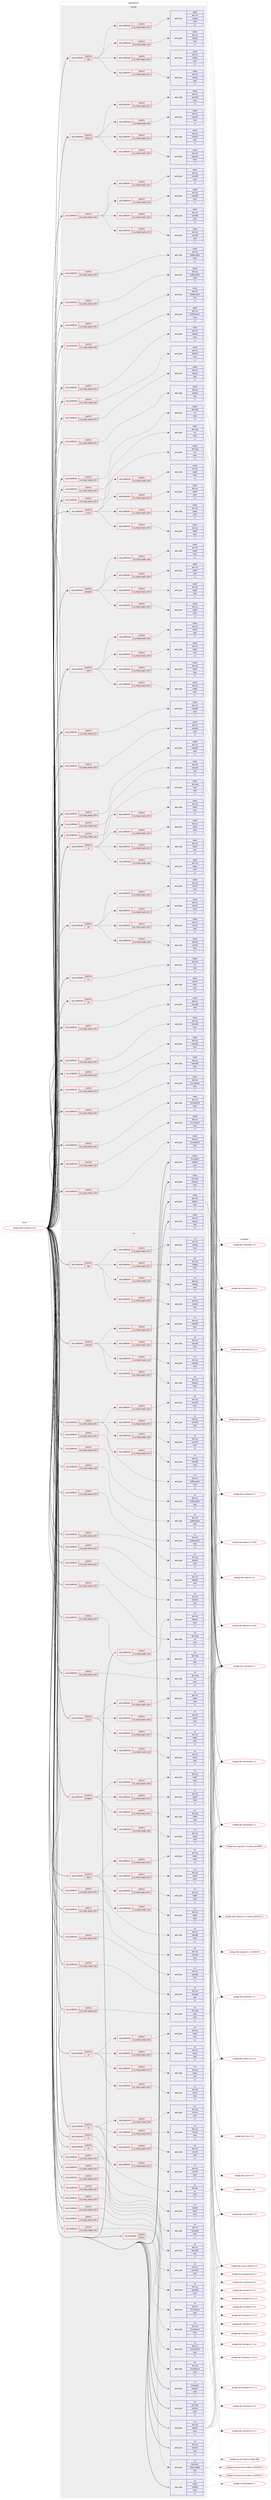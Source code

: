 digraph prolog {

# *************
# Graph options
# *************

newrank=true;
concentrate=true;
compound=true;
graph [rankdir=LR,fontname=Helvetica,fontsize=10,ranksep=1.5];#, ranksep=2.5, nodesep=0.2];
edge  [arrowhead=vee];
node  [fontname=Helvetica,fontsize=10];

# **********
# The ebuild
# **********

subgraph cluster_leftcol {
color=gray;
label=<<i>ebuild</i>>;
id [label="portage://net-im/prosody-0.12.4", color=red, width=4, href="../net-im/prosody-0.12.4.svg"];
}

# ****************
# The dependencies
# ****************

subgraph cluster_midcol {
color=gray;
label=<<i>dependencies</i>>;
subgraph cluster_compile {
fillcolor="#eeeeee";
style=filled;
label=<<i>compile</i>>;
subgraph cond91789 {
dependency352931 [label=<<TABLE BORDER="0" CELLBORDER="1" CELLSPACING="0" CELLPADDING="4"><TR><TD ROWSPAN="3" CELLPADDING="10">use_conditional</TD></TR><TR><TD>positive</TD></TR><TR><TD>icu</TD></TR></TABLE>>, shape=none, color=red];
subgraph pack258536 {
dependency352932 [label=<<TABLE BORDER="0" CELLBORDER="1" CELLSPACING="0" CELLPADDING="4" WIDTH="220"><TR><TD ROWSPAN="6" CELLPADDING="30">pack_dep</TD></TR><TR><TD WIDTH="110">install</TD></TR><TR><TD>dev-libs</TD></TR><TR><TD>icu</TD></TR><TR><TD>none</TD></TR><TR><TD>[,,]</TD></TR></TABLE>>, shape=none, color=blue];
}
dependency352931:e -> dependency352932:w [weight=20,style="dashed",arrowhead="vee"];
}
id:e -> dependency352931:w [weight=20,style="solid",arrowhead="vee"];
subgraph cond91790 {
dependency352933 [label=<<TABLE BORDER="0" CELLBORDER="1" CELLSPACING="0" CELLPADDING="4"><TR><TD ROWSPAN="3" CELLPADDING="10">use_conditional</TD></TR><TR><TD>positive</TD></TR><TR><TD>idn</TD></TR></TABLE>>, shape=none, color=red];
subgraph pack258537 {
dependency352934 [label=<<TABLE BORDER="0" CELLBORDER="1" CELLSPACING="0" CELLPADDING="4" WIDTH="220"><TR><TD ROWSPAN="6" CELLPADDING="30">pack_dep</TD></TR><TR><TD WIDTH="110">install</TD></TR><TR><TD>net-dns</TD></TR><TR><TD>libidn</TD></TR><TR><TD>none</TD></TR><TR><TD>[,,]</TD></TR></TABLE>>, shape=none, color=blue];
}
dependency352933:e -> dependency352934:w [weight=20,style="dashed",arrowhead="vee"];
}
id:e -> dependency352933:w [weight=20,style="solid",arrowhead="vee"];
subgraph cond91791 {
dependency352935 [label=<<TABLE BORDER="0" CELLBORDER="1" CELLSPACING="0" CELLPADDING="4"><TR><TD ROWSPAN="3" CELLPADDING="10">use_conditional</TD></TR><TR><TD>positive</TD></TR><TR><TD>ldap</TD></TR></TABLE>>, shape=none, color=red];
subgraph cond91792 {
dependency352936 [label=<<TABLE BORDER="0" CELLBORDER="1" CELLSPACING="0" CELLPADDING="4"><TR><TD ROWSPAN="3" CELLPADDING="10">use_conditional</TD></TR><TR><TD>positive</TD></TR><TR><TD>lua_single_target_luajit</TD></TR></TABLE>>, shape=none, color=red];
subgraph pack258538 {
dependency352937 [label=<<TABLE BORDER="0" CELLBORDER="1" CELLSPACING="0" CELLPADDING="4" WIDTH="220"><TR><TD ROWSPAN="6" CELLPADDING="30">pack_dep</TD></TR><TR><TD WIDTH="110">install</TD></TR><TR><TD>dev-lua</TD></TR><TR><TD>lualdap</TD></TR><TR><TD>none</TD></TR><TR><TD>[,,]</TD></TR></TABLE>>, shape=none, color=blue];
}
dependency352936:e -> dependency352937:w [weight=20,style="dashed",arrowhead="vee"];
}
dependency352935:e -> dependency352936:w [weight=20,style="dashed",arrowhead="vee"];
subgraph cond91793 {
dependency352938 [label=<<TABLE BORDER="0" CELLBORDER="1" CELLSPACING="0" CELLPADDING="4"><TR><TD ROWSPAN="3" CELLPADDING="10">use_conditional</TD></TR><TR><TD>positive</TD></TR><TR><TD>lua_single_target_lua5-1</TD></TR></TABLE>>, shape=none, color=red];
subgraph pack258539 {
dependency352939 [label=<<TABLE BORDER="0" CELLBORDER="1" CELLSPACING="0" CELLPADDING="4" WIDTH="220"><TR><TD ROWSPAN="6" CELLPADDING="30">pack_dep</TD></TR><TR><TD WIDTH="110">install</TD></TR><TR><TD>dev-lua</TD></TR><TR><TD>lualdap</TD></TR><TR><TD>none</TD></TR><TR><TD>[,,]</TD></TR></TABLE>>, shape=none, color=blue];
}
dependency352938:e -> dependency352939:w [weight=20,style="dashed",arrowhead="vee"];
}
dependency352935:e -> dependency352938:w [weight=20,style="dashed",arrowhead="vee"];
subgraph cond91794 {
dependency352940 [label=<<TABLE BORDER="0" CELLBORDER="1" CELLSPACING="0" CELLPADDING="4"><TR><TD ROWSPAN="3" CELLPADDING="10">use_conditional</TD></TR><TR><TD>positive</TD></TR><TR><TD>lua_single_target_lua5-3</TD></TR></TABLE>>, shape=none, color=red];
subgraph pack258540 {
dependency352941 [label=<<TABLE BORDER="0" CELLBORDER="1" CELLSPACING="0" CELLPADDING="4" WIDTH="220"><TR><TD ROWSPAN="6" CELLPADDING="30">pack_dep</TD></TR><TR><TD WIDTH="110">install</TD></TR><TR><TD>dev-lua</TD></TR><TR><TD>lualdap</TD></TR><TR><TD>none</TD></TR><TR><TD>[,,]</TD></TR></TABLE>>, shape=none, color=blue];
}
dependency352940:e -> dependency352941:w [weight=20,style="dashed",arrowhead="vee"];
}
dependency352935:e -> dependency352940:w [weight=20,style="dashed",arrowhead="vee"];
subgraph cond91795 {
dependency352942 [label=<<TABLE BORDER="0" CELLBORDER="1" CELLSPACING="0" CELLPADDING="4"><TR><TD ROWSPAN="3" CELLPADDING="10">use_conditional</TD></TR><TR><TD>positive</TD></TR><TR><TD>lua_single_target_lua5-4</TD></TR></TABLE>>, shape=none, color=red];
subgraph pack258541 {
dependency352943 [label=<<TABLE BORDER="0" CELLBORDER="1" CELLSPACING="0" CELLPADDING="4" WIDTH="220"><TR><TD ROWSPAN="6" CELLPADDING="30">pack_dep</TD></TR><TR><TD WIDTH="110">install</TD></TR><TR><TD>dev-lua</TD></TR><TR><TD>lualdap</TD></TR><TR><TD>none</TD></TR><TR><TD>[,,]</TD></TR></TABLE>>, shape=none, color=blue];
}
dependency352942:e -> dependency352943:w [weight=20,style="dashed",arrowhead="vee"];
}
dependency352935:e -> dependency352942:w [weight=20,style="dashed",arrowhead="vee"];
}
id:e -> dependency352935:w [weight=20,style="solid",arrowhead="vee"];
subgraph cond91796 {
dependency352944 [label=<<TABLE BORDER="0" CELLBORDER="1" CELLSPACING="0" CELLPADDING="4"><TR><TD ROWSPAN="3" CELLPADDING="10">use_conditional</TD></TR><TR><TD>positive</TD></TR><TR><TD>libevent</TD></TR></TABLE>>, shape=none, color=red];
subgraph cond91797 {
dependency352945 [label=<<TABLE BORDER="0" CELLBORDER="1" CELLSPACING="0" CELLPADDING="4"><TR><TD ROWSPAN="3" CELLPADDING="10">use_conditional</TD></TR><TR><TD>positive</TD></TR><TR><TD>lua_single_target_luajit</TD></TR></TABLE>>, shape=none, color=red];
subgraph pack258542 {
dependency352946 [label=<<TABLE BORDER="0" CELLBORDER="1" CELLSPACING="0" CELLPADDING="4" WIDTH="220"><TR><TD ROWSPAN="6" CELLPADDING="30">pack_dep</TD></TR><TR><TD WIDTH="110">install</TD></TR><TR><TD>dev-lua</TD></TR><TR><TD>luaevent</TD></TR><TR><TD>none</TD></TR><TR><TD>[,,]</TD></TR></TABLE>>, shape=none, color=blue];
}
dependency352945:e -> dependency352946:w [weight=20,style="dashed",arrowhead="vee"];
}
dependency352944:e -> dependency352945:w [weight=20,style="dashed",arrowhead="vee"];
subgraph cond91798 {
dependency352947 [label=<<TABLE BORDER="0" CELLBORDER="1" CELLSPACING="0" CELLPADDING="4"><TR><TD ROWSPAN="3" CELLPADDING="10">use_conditional</TD></TR><TR><TD>positive</TD></TR><TR><TD>lua_single_target_lua5-1</TD></TR></TABLE>>, shape=none, color=red];
subgraph pack258543 {
dependency352948 [label=<<TABLE BORDER="0" CELLBORDER="1" CELLSPACING="0" CELLPADDING="4" WIDTH="220"><TR><TD ROWSPAN="6" CELLPADDING="30">pack_dep</TD></TR><TR><TD WIDTH="110">install</TD></TR><TR><TD>dev-lua</TD></TR><TR><TD>luaevent</TD></TR><TR><TD>none</TD></TR><TR><TD>[,,]</TD></TR></TABLE>>, shape=none, color=blue];
}
dependency352947:e -> dependency352948:w [weight=20,style="dashed",arrowhead="vee"];
}
dependency352944:e -> dependency352947:w [weight=20,style="dashed",arrowhead="vee"];
subgraph cond91799 {
dependency352949 [label=<<TABLE BORDER="0" CELLBORDER="1" CELLSPACING="0" CELLPADDING="4"><TR><TD ROWSPAN="3" CELLPADDING="10">use_conditional</TD></TR><TR><TD>positive</TD></TR><TR><TD>lua_single_target_lua5-3</TD></TR></TABLE>>, shape=none, color=red];
subgraph pack258544 {
dependency352950 [label=<<TABLE BORDER="0" CELLBORDER="1" CELLSPACING="0" CELLPADDING="4" WIDTH="220"><TR><TD ROWSPAN="6" CELLPADDING="30">pack_dep</TD></TR><TR><TD WIDTH="110">install</TD></TR><TR><TD>dev-lua</TD></TR><TR><TD>luaevent</TD></TR><TR><TD>none</TD></TR><TR><TD>[,,]</TD></TR></TABLE>>, shape=none, color=blue];
}
dependency352949:e -> dependency352950:w [weight=20,style="dashed",arrowhead="vee"];
}
dependency352944:e -> dependency352949:w [weight=20,style="dashed",arrowhead="vee"];
subgraph cond91800 {
dependency352951 [label=<<TABLE BORDER="0" CELLBORDER="1" CELLSPACING="0" CELLPADDING="4"><TR><TD ROWSPAN="3" CELLPADDING="10">use_conditional</TD></TR><TR><TD>positive</TD></TR><TR><TD>lua_single_target_lua5-4</TD></TR></TABLE>>, shape=none, color=red];
subgraph pack258545 {
dependency352952 [label=<<TABLE BORDER="0" CELLBORDER="1" CELLSPACING="0" CELLPADDING="4" WIDTH="220"><TR><TD ROWSPAN="6" CELLPADDING="30">pack_dep</TD></TR><TR><TD WIDTH="110">install</TD></TR><TR><TD>dev-lua</TD></TR><TR><TD>luaevent</TD></TR><TR><TD>none</TD></TR><TR><TD>[,,]</TD></TR></TABLE>>, shape=none, color=blue];
}
dependency352951:e -> dependency352952:w [weight=20,style="dashed",arrowhead="vee"];
}
dependency352944:e -> dependency352951:w [weight=20,style="dashed",arrowhead="vee"];
}
id:e -> dependency352944:w [weight=20,style="solid",arrowhead="vee"];
subgraph cond91801 {
dependency352953 [label=<<TABLE BORDER="0" CELLBORDER="1" CELLSPACING="0" CELLPADDING="4"><TR><TD ROWSPAN="3" CELLPADDING="10">use_conditional</TD></TR><TR><TD>positive</TD></TR><TR><TD>lua_single_target_lua5-1</TD></TR></TABLE>>, shape=none, color=red];
subgraph cond91802 {
dependency352954 [label=<<TABLE BORDER="0" CELLBORDER="1" CELLSPACING="0" CELLPADDING="4"><TR><TD ROWSPAN="3" CELLPADDING="10">use_conditional</TD></TR><TR><TD>positive</TD></TR><TR><TD>lua_single_target_luajit</TD></TR></TABLE>>, shape=none, color=red];
subgraph pack258546 {
dependency352955 [label=<<TABLE BORDER="0" CELLBORDER="1" CELLSPACING="0" CELLPADDING="4" WIDTH="220"><TR><TD ROWSPAN="6" CELLPADDING="30">pack_dep</TD></TR><TR><TD WIDTH="110">install</TD></TR><TR><TD>dev-lua</TD></TR><TR><TD>lua-bit32</TD></TR><TR><TD>none</TD></TR><TR><TD>[,,]</TD></TR></TABLE>>, shape=none, color=blue];
}
dependency352954:e -> dependency352955:w [weight=20,style="dashed",arrowhead="vee"];
}
dependency352953:e -> dependency352954:w [weight=20,style="dashed",arrowhead="vee"];
subgraph cond91803 {
dependency352956 [label=<<TABLE BORDER="0" CELLBORDER="1" CELLSPACING="0" CELLPADDING="4"><TR><TD ROWSPAN="3" CELLPADDING="10">use_conditional</TD></TR><TR><TD>positive</TD></TR><TR><TD>lua_single_target_lua5-1</TD></TR></TABLE>>, shape=none, color=red];
subgraph pack258547 {
dependency352957 [label=<<TABLE BORDER="0" CELLBORDER="1" CELLSPACING="0" CELLPADDING="4" WIDTH="220"><TR><TD ROWSPAN="6" CELLPADDING="30">pack_dep</TD></TR><TR><TD WIDTH="110">install</TD></TR><TR><TD>dev-lua</TD></TR><TR><TD>lua-bit32</TD></TR><TR><TD>none</TD></TR><TR><TD>[,,]</TD></TR></TABLE>>, shape=none, color=blue];
}
dependency352956:e -> dependency352957:w [weight=20,style="dashed",arrowhead="vee"];
}
dependency352953:e -> dependency352956:w [weight=20,style="dashed",arrowhead="vee"];
subgraph cond91804 {
dependency352958 [label=<<TABLE BORDER="0" CELLBORDER="1" CELLSPACING="0" CELLPADDING="4"><TR><TD ROWSPAN="3" CELLPADDING="10">use_conditional</TD></TR><TR><TD>positive</TD></TR><TR><TD>lua_single_target_lua5-3</TD></TR></TABLE>>, shape=none, color=red];
subgraph pack258548 {
dependency352959 [label=<<TABLE BORDER="0" CELLBORDER="1" CELLSPACING="0" CELLPADDING="4" WIDTH="220"><TR><TD ROWSPAN="6" CELLPADDING="30">pack_dep</TD></TR><TR><TD WIDTH="110">install</TD></TR><TR><TD>dev-lua</TD></TR><TR><TD>lua-bit32</TD></TR><TR><TD>none</TD></TR><TR><TD>[,,]</TD></TR></TABLE>>, shape=none, color=blue];
}
dependency352958:e -> dependency352959:w [weight=20,style="dashed",arrowhead="vee"];
}
dependency352953:e -> dependency352958:w [weight=20,style="dashed",arrowhead="vee"];
subgraph cond91805 {
dependency352960 [label=<<TABLE BORDER="0" CELLBORDER="1" CELLSPACING="0" CELLPADDING="4"><TR><TD ROWSPAN="3" CELLPADDING="10">use_conditional</TD></TR><TR><TD>positive</TD></TR><TR><TD>lua_single_target_lua5-4</TD></TR></TABLE>>, shape=none, color=red];
subgraph pack258549 {
dependency352961 [label=<<TABLE BORDER="0" CELLBORDER="1" CELLSPACING="0" CELLPADDING="4" WIDTH="220"><TR><TD ROWSPAN="6" CELLPADDING="30">pack_dep</TD></TR><TR><TD WIDTH="110">install</TD></TR><TR><TD>dev-lua</TD></TR><TR><TD>lua-bit32</TD></TR><TR><TD>none</TD></TR><TR><TD>[,,]</TD></TR></TABLE>>, shape=none, color=blue];
}
dependency352960:e -> dependency352961:w [weight=20,style="dashed",arrowhead="vee"];
}
dependency352953:e -> dependency352960:w [weight=20,style="dashed",arrowhead="vee"];
}
id:e -> dependency352953:w [weight=20,style="solid",arrowhead="vee"];
subgraph cond91806 {
dependency352962 [label=<<TABLE BORDER="0" CELLBORDER="1" CELLSPACING="0" CELLPADDING="4"><TR><TD ROWSPAN="3" CELLPADDING="10">use_conditional</TD></TR><TR><TD>positive</TD></TR><TR><TD>lua_single_target_lua5-1</TD></TR></TABLE>>, shape=none, color=red];
subgraph pack258550 {
dependency352963 [label=<<TABLE BORDER="0" CELLBORDER="1" CELLSPACING="0" CELLPADDING="4" WIDTH="220"><TR><TD ROWSPAN="6" CELLPADDING="30">pack_dep</TD></TR><TR><TD WIDTH="110">install</TD></TR><TR><TD>dev-lang</TD></TR><TR><TD>lua</TD></TR><TR><TD>none</TD></TR><TR><TD>[,,]</TD></TR></TABLE>>, shape=none, color=blue];
}
dependency352962:e -> dependency352963:w [weight=20,style="dashed",arrowhead="vee"];
}
id:e -> dependency352962:w [weight=20,style="solid",arrowhead="vee"];
subgraph cond91807 {
dependency352964 [label=<<TABLE BORDER="0" CELLBORDER="1" CELLSPACING="0" CELLPADDING="4"><TR><TD ROWSPAN="3" CELLPADDING="10">use_conditional</TD></TR><TR><TD>positive</TD></TR><TR><TD>lua_single_target_lua5-1</TD></TR></TABLE>>, shape=none, color=red];
subgraph pack258551 {
dependency352965 [label=<<TABLE BORDER="0" CELLBORDER="1" CELLSPACING="0" CELLPADDING="4" WIDTH="220"><TR><TD ROWSPAN="6" CELLPADDING="30">pack_dep</TD></TR><TR><TD WIDTH="110">install</TD></TR><TR><TD>dev-lua</TD></TR><TR><TD>lua-unbound</TD></TR><TR><TD>none</TD></TR><TR><TD>[,,]</TD></TR></TABLE>>, shape=none, color=blue];
}
dependency352964:e -> dependency352965:w [weight=20,style="dashed",arrowhead="vee"];
}
id:e -> dependency352964:w [weight=20,style="solid",arrowhead="vee"];
subgraph cond91808 {
dependency352966 [label=<<TABLE BORDER="0" CELLBORDER="1" CELLSPACING="0" CELLPADDING="4"><TR><TD ROWSPAN="3" CELLPADDING="10">use_conditional</TD></TR><TR><TD>positive</TD></TR><TR><TD>lua_single_target_lua5-1</TD></TR></TABLE>>, shape=none, color=red];
subgraph pack258552 {
dependency352967 [label=<<TABLE BORDER="0" CELLBORDER="1" CELLSPACING="0" CELLPADDING="4" WIDTH="220"><TR><TD ROWSPAN="6" CELLPADDING="30">pack_dep</TD></TR><TR><TD WIDTH="110">install</TD></TR><TR><TD>dev-lua</TD></TR><TR><TD>luaexpat</TD></TR><TR><TD>none</TD></TR><TR><TD>[,,]</TD></TR></TABLE>>, shape=none, color=blue];
}
dependency352966:e -> dependency352967:w [weight=20,style="dashed",arrowhead="vee"];
}
id:e -> dependency352966:w [weight=20,style="solid",arrowhead="vee"];
subgraph cond91809 {
dependency352968 [label=<<TABLE BORDER="0" CELLBORDER="1" CELLSPACING="0" CELLPADDING="4"><TR><TD ROWSPAN="3" CELLPADDING="10">use_conditional</TD></TR><TR><TD>positive</TD></TR><TR><TD>lua_single_target_lua5-1</TD></TR></TABLE>>, shape=none, color=red];
subgraph pack258553 {
dependency352969 [label=<<TABLE BORDER="0" CELLBORDER="1" CELLSPACING="0" CELLPADDING="4" WIDTH="220"><TR><TD ROWSPAN="6" CELLPADDING="30">pack_dep</TD></TR><TR><TD WIDTH="110">install</TD></TR><TR><TD>dev-lua</TD></TR><TR><TD>luafilesystem</TD></TR><TR><TD>none</TD></TR><TR><TD>[,,]</TD></TR></TABLE>>, shape=none, color=blue];
}
dependency352968:e -> dependency352969:w [weight=20,style="dashed",arrowhead="vee"];
}
id:e -> dependency352968:w [weight=20,style="solid",arrowhead="vee"];
subgraph cond91810 {
dependency352970 [label=<<TABLE BORDER="0" CELLBORDER="1" CELLSPACING="0" CELLPADDING="4"><TR><TD ROWSPAN="3" CELLPADDING="10">use_conditional</TD></TR><TR><TD>positive</TD></TR><TR><TD>lua_single_target_lua5-1</TD></TR></TABLE>>, shape=none, color=red];
subgraph pack258554 {
dependency352971 [label=<<TABLE BORDER="0" CELLBORDER="1" CELLSPACING="0" CELLPADDING="4" WIDTH="220"><TR><TD ROWSPAN="6" CELLPADDING="30">pack_dep</TD></TR><TR><TD WIDTH="110">install</TD></TR><TR><TD>dev-lua</TD></TR><TR><TD>luasocket</TD></TR><TR><TD>none</TD></TR><TR><TD>[,,]</TD></TR></TABLE>>, shape=none, color=blue];
}
dependency352970:e -> dependency352971:w [weight=20,style="dashed",arrowhead="vee"];
}
id:e -> dependency352970:w [weight=20,style="solid",arrowhead="vee"];
subgraph cond91811 {
dependency352972 [label=<<TABLE BORDER="0" CELLBORDER="1" CELLSPACING="0" CELLPADDING="4"><TR><TD ROWSPAN="3" CELLPADDING="10">use_conditional</TD></TR><TR><TD>positive</TD></TR><TR><TD>lua_single_target_lua5-1</TD></TR></TABLE>>, shape=none, color=red];
subgraph pack258555 {
dependency352973 [label=<<TABLE BORDER="0" CELLBORDER="1" CELLSPACING="0" CELLPADDING="4" WIDTH="220"><TR><TD ROWSPAN="6" CELLPADDING="30">pack_dep</TD></TR><TR><TD WIDTH="110">install</TD></TR><TR><TD>dev-lua</TD></TR><TR><TD>readline</TD></TR><TR><TD>none</TD></TR><TR><TD>[,,]</TD></TR></TABLE>>, shape=none, color=blue];
}
dependency352972:e -> dependency352973:w [weight=20,style="dashed",arrowhead="vee"];
}
id:e -> dependency352972:w [weight=20,style="solid",arrowhead="vee"];
subgraph cond91812 {
dependency352974 [label=<<TABLE BORDER="0" CELLBORDER="1" CELLSPACING="0" CELLPADDING="4"><TR><TD ROWSPAN="3" CELLPADDING="10">use_conditional</TD></TR><TR><TD>positive</TD></TR><TR><TD>lua_single_target_lua5-3</TD></TR></TABLE>>, shape=none, color=red];
subgraph pack258556 {
dependency352975 [label=<<TABLE BORDER="0" CELLBORDER="1" CELLSPACING="0" CELLPADDING="4" WIDTH="220"><TR><TD ROWSPAN="6" CELLPADDING="30">pack_dep</TD></TR><TR><TD WIDTH="110">install</TD></TR><TR><TD>dev-lang</TD></TR><TR><TD>lua</TD></TR><TR><TD>none</TD></TR><TR><TD>[,,]</TD></TR></TABLE>>, shape=none, color=blue];
}
dependency352974:e -> dependency352975:w [weight=20,style="dashed",arrowhead="vee"];
}
id:e -> dependency352974:w [weight=20,style="solid",arrowhead="vee"];
subgraph cond91813 {
dependency352976 [label=<<TABLE BORDER="0" CELLBORDER="1" CELLSPACING="0" CELLPADDING="4"><TR><TD ROWSPAN="3" CELLPADDING="10">use_conditional</TD></TR><TR><TD>positive</TD></TR><TR><TD>lua_single_target_lua5-3</TD></TR></TABLE>>, shape=none, color=red];
subgraph pack258557 {
dependency352977 [label=<<TABLE BORDER="0" CELLBORDER="1" CELLSPACING="0" CELLPADDING="4" WIDTH="220"><TR><TD ROWSPAN="6" CELLPADDING="30">pack_dep</TD></TR><TR><TD WIDTH="110">install</TD></TR><TR><TD>dev-lua</TD></TR><TR><TD>lua-unbound</TD></TR><TR><TD>none</TD></TR><TR><TD>[,,]</TD></TR></TABLE>>, shape=none, color=blue];
}
dependency352976:e -> dependency352977:w [weight=20,style="dashed",arrowhead="vee"];
}
id:e -> dependency352976:w [weight=20,style="solid",arrowhead="vee"];
subgraph cond91814 {
dependency352978 [label=<<TABLE BORDER="0" CELLBORDER="1" CELLSPACING="0" CELLPADDING="4"><TR><TD ROWSPAN="3" CELLPADDING="10">use_conditional</TD></TR><TR><TD>positive</TD></TR><TR><TD>lua_single_target_lua5-3</TD></TR></TABLE>>, shape=none, color=red];
subgraph pack258558 {
dependency352979 [label=<<TABLE BORDER="0" CELLBORDER="1" CELLSPACING="0" CELLPADDING="4" WIDTH="220"><TR><TD ROWSPAN="6" CELLPADDING="30">pack_dep</TD></TR><TR><TD WIDTH="110">install</TD></TR><TR><TD>dev-lua</TD></TR><TR><TD>luaexpat</TD></TR><TR><TD>none</TD></TR><TR><TD>[,,]</TD></TR></TABLE>>, shape=none, color=blue];
}
dependency352978:e -> dependency352979:w [weight=20,style="dashed",arrowhead="vee"];
}
id:e -> dependency352978:w [weight=20,style="solid",arrowhead="vee"];
subgraph cond91815 {
dependency352980 [label=<<TABLE BORDER="0" CELLBORDER="1" CELLSPACING="0" CELLPADDING="4"><TR><TD ROWSPAN="3" CELLPADDING="10">use_conditional</TD></TR><TR><TD>positive</TD></TR><TR><TD>lua_single_target_lua5-3</TD></TR></TABLE>>, shape=none, color=red];
subgraph pack258559 {
dependency352981 [label=<<TABLE BORDER="0" CELLBORDER="1" CELLSPACING="0" CELLPADDING="4" WIDTH="220"><TR><TD ROWSPAN="6" CELLPADDING="30">pack_dep</TD></TR><TR><TD WIDTH="110">install</TD></TR><TR><TD>dev-lua</TD></TR><TR><TD>luafilesystem</TD></TR><TR><TD>none</TD></TR><TR><TD>[,,]</TD></TR></TABLE>>, shape=none, color=blue];
}
dependency352980:e -> dependency352981:w [weight=20,style="dashed",arrowhead="vee"];
}
id:e -> dependency352980:w [weight=20,style="solid",arrowhead="vee"];
subgraph cond91816 {
dependency352982 [label=<<TABLE BORDER="0" CELLBORDER="1" CELLSPACING="0" CELLPADDING="4"><TR><TD ROWSPAN="3" CELLPADDING="10">use_conditional</TD></TR><TR><TD>positive</TD></TR><TR><TD>lua_single_target_lua5-3</TD></TR></TABLE>>, shape=none, color=red];
subgraph pack258560 {
dependency352983 [label=<<TABLE BORDER="0" CELLBORDER="1" CELLSPACING="0" CELLPADDING="4" WIDTH="220"><TR><TD ROWSPAN="6" CELLPADDING="30">pack_dep</TD></TR><TR><TD WIDTH="110">install</TD></TR><TR><TD>dev-lua</TD></TR><TR><TD>luasocket</TD></TR><TR><TD>none</TD></TR><TR><TD>[,,]</TD></TR></TABLE>>, shape=none, color=blue];
}
dependency352982:e -> dependency352983:w [weight=20,style="dashed",arrowhead="vee"];
}
id:e -> dependency352982:w [weight=20,style="solid",arrowhead="vee"];
subgraph cond91817 {
dependency352984 [label=<<TABLE BORDER="0" CELLBORDER="1" CELLSPACING="0" CELLPADDING="4"><TR><TD ROWSPAN="3" CELLPADDING="10">use_conditional</TD></TR><TR><TD>positive</TD></TR><TR><TD>lua_single_target_lua5-3</TD></TR></TABLE>>, shape=none, color=red];
subgraph pack258561 {
dependency352985 [label=<<TABLE BORDER="0" CELLBORDER="1" CELLSPACING="0" CELLPADDING="4" WIDTH="220"><TR><TD ROWSPAN="6" CELLPADDING="30">pack_dep</TD></TR><TR><TD WIDTH="110">install</TD></TR><TR><TD>dev-lua</TD></TR><TR><TD>readline</TD></TR><TR><TD>none</TD></TR><TR><TD>[,,]</TD></TR></TABLE>>, shape=none, color=blue];
}
dependency352984:e -> dependency352985:w [weight=20,style="dashed",arrowhead="vee"];
}
id:e -> dependency352984:w [weight=20,style="solid",arrowhead="vee"];
subgraph cond91818 {
dependency352986 [label=<<TABLE BORDER="0" CELLBORDER="1" CELLSPACING="0" CELLPADDING="4"><TR><TD ROWSPAN="3" CELLPADDING="10">use_conditional</TD></TR><TR><TD>positive</TD></TR><TR><TD>lua_single_target_lua5-4</TD></TR></TABLE>>, shape=none, color=red];
subgraph pack258562 {
dependency352987 [label=<<TABLE BORDER="0" CELLBORDER="1" CELLSPACING="0" CELLPADDING="4" WIDTH="220"><TR><TD ROWSPAN="6" CELLPADDING="30">pack_dep</TD></TR><TR><TD WIDTH="110">install</TD></TR><TR><TD>dev-lang</TD></TR><TR><TD>lua</TD></TR><TR><TD>none</TD></TR><TR><TD>[,,]</TD></TR></TABLE>>, shape=none, color=blue];
}
dependency352986:e -> dependency352987:w [weight=20,style="dashed",arrowhead="vee"];
}
id:e -> dependency352986:w [weight=20,style="solid",arrowhead="vee"];
subgraph cond91819 {
dependency352988 [label=<<TABLE BORDER="0" CELLBORDER="1" CELLSPACING="0" CELLPADDING="4"><TR><TD ROWSPAN="3" CELLPADDING="10">use_conditional</TD></TR><TR><TD>positive</TD></TR><TR><TD>lua_single_target_lua5-4</TD></TR></TABLE>>, shape=none, color=red];
subgraph pack258563 {
dependency352989 [label=<<TABLE BORDER="0" CELLBORDER="1" CELLSPACING="0" CELLPADDING="4" WIDTH="220"><TR><TD ROWSPAN="6" CELLPADDING="30">pack_dep</TD></TR><TR><TD WIDTH="110">install</TD></TR><TR><TD>dev-lua</TD></TR><TR><TD>lua-unbound</TD></TR><TR><TD>none</TD></TR><TR><TD>[,,]</TD></TR></TABLE>>, shape=none, color=blue];
}
dependency352988:e -> dependency352989:w [weight=20,style="dashed",arrowhead="vee"];
}
id:e -> dependency352988:w [weight=20,style="solid",arrowhead="vee"];
subgraph cond91820 {
dependency352990 [label=<<TABLE BORDER="0" CELLBORDER="1" CELLSPACING="0" CELLPADDING="4"><TR><TD ROWSPAN="3" CELLPADDING="10">use_conditional</TD></TR><TR><TD>positive</TD></TR><TR><TD>lua_single_target_lua5-4</TD></TR></TABLE>>, shape=none, color=red];
subgraph pack258564 {
dependency352991 [label=<<TABLE BORDER="0" CELLBORDER="1" CELLSPACING="0" CELLPADDING="4" WIDTH="220"><TR><TD ROWSPAN="6" CELLPADDING="30">pack_dep</TD></TR><TR><TD WIDTH="110">install</TD></TR><TR><TD>dev-lua</TD></TR><TR><TD>luaexpat</TD></TR><TR><TD>none</TD></TR><TR><TD>[,,]</TD></TR></TABLE>>, shape=none, color=blue];
}
dependency352990:e -> dependency352991:w [weight=20,style="dashed",arrowhead="vee"];
}
id:e -> dependency352990:w [weight=20,style="solid",arrowhead="vee"];
subgraph cond91821 {
dependency352992 [label=<<TABLE BORDER="0" CELLBORDER="1" CELLSPACING="0" CELLPADDING="4"><TR><TD ROWSPAN="3" CELLPADDING="10">use_conditional</TD></TR><TR><TD>positive</TD></TR><TR><TD>lua_single_target_lua5-4</TD></TR></TABLE>>, shape=none, color=red];
subgraph pack258565 {
dependency352993 [label=<<TABLE BORDER="0" CELLBORDER="1" CELLSPACING="0" CELLPADDING="4" WIDTH="220"><TR><TD ROWSPAN="6" CELLPADDING="30">pack_dep</TD></TR><TR><TD WIDTH="110">install</TD></TR><TR><TD>dev-lua</TD></TR><TR><TD>luafilesystem</TD></TR><TR><TD>none</TD></TR><TR><TD>[,,]</TD></TR></TABLE>>, shape=none, color=blue];
}
dependency352992:e -> dependency352993:w [weight=20,style="dashed",arrowhead="vee"];
}
id:e -> dependency352992:w [weight=20,style="solid",arrowhead="vee"];
subgraph cond91822 {
dependency352994 [label=<<TABLE BORDER="0" CELLBORDER="1" CELLSPACING="0" CELLPADDING="4"><TR><TD ROWSPAN="3" CELLPADDING="10">use_conditional</TD></TR><TR><TD>positive</TD></TR><TR><TD>lua_single_target_lua5-4</TD></TR></TABLE>>, shape=none, color=red];
subgraph pack258566 {
dependency352995 [label=<<TABLE BORDER="0" CELLBORDER="1" CELLSPACING="0" CELLPADDING="4" WIDTH="220"><TR><TD ROWSPAN="6" CELLPADDING="30">pack_dep</TD></TR><TR><TD WIDTH="110">install</TD></TR><TR><TD>dev-lua</TD></TR><TR><TD>luasocket</TD></TR><TR><TD>none</TD></TR><TR><TD>[,,]</TD></TR></TABLE>>, shape=none, color=blue];
}
dependency352994:e -> dependency352995:w [weight=20,style="dashed",arrowhead="vee"];
}
id:e -> dependency352994:w [weight=20,style="solid",arrowhead="vee"];
subgraph cond91823 {
dependency352996 [label=<<TABLE BORDER="0" CELLBORDER="1" CELLSPACING="0" CELLPADDING="4"><TR><TD ROWSPAN="3" CELLPADDING="10">use_conditional</TD></TR><TR><TD>positive</TD></TR><TR><TD>lua_single_target_lua5-4</TD></TR></TABLE>>, shape=none, color=red];
subgraph pack258567 {
dependency352997 [label=<<TABLE BORDER="0" CELLBORDER="1" CELLSPACING="0" CELLPADDING="4" WIDTH="220"><TR><TD ROWSPAN="6" CELLPADDING="30">pack_dep</TD></TR><TR><TD WIDTH="110">install</TD></TR><TR><TD>dev-lua</TD></TR><TR><TD>readline</TD></TR><TR><TD>none</TD></TR><TR><TD>[,,]</TD></TR></TABLE>>, shape=none, color=blue];
}
dependency352996:e -> dependency352997:w [weight=20,style="dashed",arrowhead="vee"];
}
id:e -> dependency352996:w [weight=20,style="solid",arrowhead="vee"];
subgraph cond91824 {
dependency352998 [label=<<TABLE BORDER="0" CELLBORDER="1" CELLSPACING="0" CELLPADDING="4"><TR><TD ROWSPAN="3" CELLPADDING="10">use_conditional</TD></TR><TR><TD>positive</TD></TR><TR><TD>lua_single_target_luajit</TD></TR></TABLE>>, shape=none, color=red];
subgraph pack258568 {
dependency352999 [label=<<TABLE BORDER="0" CELLBORDER="1" CELLSPACING="0" CELLPADDING="4" WIDTH="220"><TR><TD ROWSPAN="6" CELLPADDING="30">pack_dep</TD></TR><TR><TD WIDTH="110">install</TD></TR><TR><TD>dev-lang</TD></TR><TR><TD>luajit</TD></TR><TR><TD>none</TD></TR><TR><TD>[,,]</TD></TR></TABLE>>, shape=none, color=blue];
}
dependency352998:e -> dependency352999:w [weight=20,style="dashed",arrowhead="vee"];
}
id:e -> dependency352998:w [weight=20,style="solid",arrowhead="vee"];
subgraph cond91825 {
dependency353000 [label=<<TABLE BORDER="0" CELLBORDER="1" CELLSPACING="0" CELLPADDING="4"><TR><TD ROWSPAN="3" CELLPADDING="10">use_conditional</TD></TR><TR><TD>positive</TD></TR><TR><TD>lua_single_target_luajit</TD></TR></TABLE>>, shape=none, color=red];
subgraph pack258569 {
dependency353001 [label=<<TABLE BORDER="0" CELLBORDER="1" CELLSPACING="0" CELLPADDING="4" WIDTH="220"><TR><TD ROWSPAN="6" CELLPADDING="30">pack_dep</TD></TR><TR><TD WIDTH="110">install</TD></TR><TR><TD>dev-lua</TD></TR><TR><TD>lua-unbound</TD></TR><TR><TD>none</TD></TR><TR><TD>[,,]</TD></TR></TABLE>>, shape=none, color=blue];
}
dependency353000:e -> dependency353001:w [weight=20,style="dashed",arrowhead="vee"];
}
id:e -> dependency353000:w [weight=20,style="solid",arrowhead="vee"];
subgraph cond91826 {
dependency353002 [label=<<TABLE BORDER="0" CELLBORDER="1" CELLSPACING="0" CELLPADDING="4"><TR><TD ROWSPAN="3" CELLPADDING="10">use_conditional</TD></TR><TR><TD>positive</TD></TR><TR><TD>lua_single_target_luajit</TD></TR></TABLE>>, shape=none, color=red];
subgraph pack258570 {
dependency353003 [label=<<TABLE BORDER="0" CELLBORDER="1" CELLSPACING="0" CELLPADDING="4" WIDTH="220"><TR><TD ROWSPAN="6" CELLPADDING="30">pack_dep</TD></TR><TR><TD WIDTH="110">install</TD></TR><TR><TD>dev-lua</TD></TR><TR><TD>luaexpat</TD></TR><TR><TD>none</TD></TR><TR><TD>[,,]</TD></TR></TABLE>>, shape=none, color=blue];
}
dependency353002:e -> dependency353003:w [weight=20,style="dashed",arrowhead="vee"];
}
id:e -> dependency353002:w [weight=20,style="solid",arrowhead="vee"];
subgraph cond91827 {
dependency353004 [label=<<TABLE BORDER="0" CELLBORDER="1" CELLSPACING="0" CELLPADDING="4"><TR><TD ROWSPAN="3" CELLPADDING="10">use_conditional</TD></TR><TR><TD>positive</TD></TR><TR><TD>lua_single_target_luajit</TD></TR></TABLE>>, shape=none, color=red];
subgraph pack258571 {
dependency353005 [label=<<TABLE BORDER="0" CELLBORDER="1" CELLSPACING="0" CELLPADDING="4" WIDTH="220"><TR><TD ROWSPAN="6" CELLPADDING="30">pack_dep</TD></TR><TR><TD WIDTH="110">install</TD></TR><TR><TD>dev-lua</TD></TR><TR><TD>luafilesystem</TD></TR><TR><TD>none</TD></TR><TR><TD>[,,]</TD></TR></TABLE>>, shape=none, color=blue];
}
dependency353004:e -> dependency353005:w [weight=20,style="dashed",arrowhead="vee"];
}
id:e -> dependency353004:w [weight=20,style="solid",arrowhead="vee"];
subgraph cond91828 {
dependency353006 [label=<<TABLE BORDER="0" CELLBORDER="1" CELLSPACING="0" CELLPADDING="4"><TR><TD ROWSPAN="3" CELLPADDING="10">use_conditional</TD></TR><TR><TD>positive</TD></TR><TR><TD>lua_single_target_luajit</TD></TR></TABLE>>, shape=none, color=red];
subgraph pack258572 {
dependency353007 [label=<<TABLE BORDER="0" CELLBORDER="1" CELLSPACING="0" CELLPADDING="4" WIDTH="220"><TR><TD ROWSPAN="6" CELLPADDING="30">pack_dep</TD></TR><TR><TD WIDTH="110">install</TD></TR><TR><TD>dev-lua</TD></TR><TR><TD>luasocket</TD></TR><TR><TD>none</TD></TR><TR><TD>[,,]</TD></TR></TABLE>>, shape=none, color=blue];
}
dependency353006:e -> dependency353007:w [weight=20,style="dashed",arrowhead="vee"];
}
id:e -> dependency353006:w [weight=20,style="solid",arrowhead="vee"];
subgraph cond91829 {
dependency353008 [label=<<TABLE BORDER="0" CELLBORDER="1" CELLSPACING="0" CELLPADDING="4"><TR><TD ROWSPAN="3" CELLPADDING="10">use_conditional</TD></TR><TR><TD>positive</TD></TR><TR><TD>lua_single_target_luajit</TD></TR></TABLE>>, shape=none, color=red];
subgraph pack258573 {
dependency353009 [label=<<TABLE BORDER="0" CELLBORDER="1" CELLSPACING="0" CELLPADDING="4" WIDTH="220"><TR><TD ROWSPAN="6" CELLPADDING="30">pack_dep</TD></TR><TR><TD WIDTH="110">install</TD></TR><TR><TD>dev-lua</TD></TR><TR><TD>readline</TD></TR><TR><TD>none</TD></TR><TR><TD>[,,]</TD></TR></TABLE>>, shape=none, color=blue];
}
dependency353008:e -> dependency353009:w [weight=20,style="dashed",arrowhead="vee"];
}
id:e -> dependency353008:w [weight=20,style="solid",arrowhead="vee"];
subgraph cond91830 {
dependency353010 [label=<<TABLE BORDER="0" CELLBORDER="1" CELLSPACING="0" CELLPADDING="4"><TR><TD ROWSPAN="3" CELLPADDING="10">use_conditional</TD></TR><TR><TD>positive</TD></TR><TR><TD>mysql</TD></TR></TABLE>>, shape=none, color=red];
subgraph cond91831 {
dependency353011 [label=<<TABLE BORDER="0" CELLBORDER="1" CELLSPACING="0" CELLPADDING="4"><TR><TD ROWSPAN="3" CELLPADDING="10">use_conditional</TD></TR><TR><TD>positive</TD></TR><TR><TD>lua_single_target_luajit</TD></TR></TABLE>>, shape=none, color=red];
subgraph pack258574 {
dependency353012 [label=<<TABLE BORDER="0" CELLBORDER="1" CELLSPACING="0" CELLPADDING="4" WIDTH="220"><TR><TD ROWSPAN="6" CELLPADDING="30">pack_dep</TD></TR><TR><TD WIDTH="110">install</TD></TR><TR><TD>dev-lua</TD></TR><TR><TD>luadbi</TD></TR><TR><TD>none</TD></TR><TR><TD>[,,]</TD></TR></TABLE>>, shape=none, color=blue];
}
dependency353011:e -> dependency353012:w [weight=20,style="dashed",arrowhead="vee"];
}
dependency353010:e -> dependency353011:w [weight=20,style="dashed",arrowhead="vee"];
subgraph cond91832 {
dependency353013 [label=<<TABLE BORDER="0" CELLBORDER="1" CELLSPACING="0" CELLPADDING="4"><TR><TD ROWSPAN="3" CELLPADDING="10">use_conditional</TD></TR><TR><TD>positive</TD></TR><TR><TD>lua_single_target_lua5-1</TD></TR></TABLE>>, shape=none, color=red];
subgraph pack258575 {
dependency353014 [label=<<TABLE BORDER="0" CELLBORDER="1" CELLSPACING="0" CELLPADDING="4" WIDTH="220"><TR><TD ROWSPAN="6" CELLPADDING="30">pack_dep</TD></TR><TR><TD WIDTH="110">install</TD></TR><TR><TD>dev-lua</TD></TR><TR><TD>luadbi</TD></TR><TR><TD>none</TD></TR><TR><TD>[,,]</TD></TR></TABLE>>, shape=none, color=blue];
}
dependency353013:e -> dependency353014:w [weight=20,style="dashed",arrowhead="vee"];
}
dependency353010:e -> dependency353013:w [weight=20,style="dashed",arrowhead="vee"];
subgraph cond91833 {
dependency353015 [label=<<TABLE BORDER="0" CELLBORDER="1" CELLSPACING="0" CELLPADDING="4"><TR><TD ROWSPAN="3" CELLPADDING="10">use_conditional</TD></TR><TR><TD>positive</TD></TR><TR><TD>lua_single_target_lua5-3</TD></TR></TABLE>>, shape=none, color=red];
subgraph pack258576 {
dependency353016 [label=<<TABLE BORDER="0" CELLBORDER="1" CELLSPACING="0" CELLPADDING="4" WIDTH="220"><TR><TD ROWSPAN="6" CELLPADDING="30">pack_dep</TD></TR><TR><TD WIDTH="110">install</TD></TR><TR><TD>dev-lua</TD></TR><TR><TD>luadbi</TD></TR><TR><TD>none</TD></TR><TR><TD>[,,]</TD></TR></TABLE>>, shape=none, color=blue];
}
dependency353015:e -> dependency353016:w [weight=20,style="dashed",arrowhead="vee"];
}
dependency353010:e -> dependency353015:w [weight=20,style="dashed",arrowhead="vee"];
subgraph cond91834 {
dependency353017 [label=<<TABLE BORDER="0" CELLBORDER="1" CELLSPACING="0" CELLPADDING="4"><TR><TD ROWSPAN="3" CELLPADDING="10">use_conditional</TD></TR><TR><TD>positive</TD></TR><TR><TD>lua_single_target_lua5-4</TD></TR></TABLE>>, shape=none, color=red];
subgraph pack258577 {
dependency353018 [label=<<TABLE BORDER="0" CELLBORDER="1" CELLSPACING="0" CELLPADDING="4" WIDTH="220"><TR><TD ROWSPAN="6" CELLPADDING="30">pack_dep</TD></TR><TR><TD WIDTH="110">install</TD></TR><TR><TD>dev-lua</TD></TR><TR><TD>luadbi</TD></TR><TR><TD>none</TD></TR><TR><TD>[,,]</TD></TR></TABLE>>, shape=none, color=blue];
}
dependency353017:e -> dependency353018:w [weight=20,style="dashed",arrowhead="vee"];
}
dependency353010:e -> dependency353017:w [weight=20,style="dashed",arrowhead="vee"];
}
id:e -> dependency353010:w [weight=20,style="solid",arrowhead="vee"];
subgraph cond91835 {
dependency353019 [label=<<TABLE BORDER="0" CELLBORDER="1" CELLSPACING="0" CELLPADDING="4"><TR><TD ROWSPAN="3" CELLPADDING="10">use_conditional</TD></TR><TR><TD>positive</TD></TR><TR><TD>postgres</TD></TR></TABLE>>, shape=none, color=red];
subgraph cond91836 {
dependency353020 [label=<<TABLE BORDER="0" CELLBORDER="1" CELLSPACING="0" CELLPADDING="4"><TR><TD ROWSPAN="3" CELLPADDING="10">use_conditional</TD></TR><TR><TD>positive</TD></TR><TR><TD>lua_single_target_luajit</TD></TR></TABLE>>, shape=none, color=red];
subgraph pack258578 {
dependency353021 [label=<<TABLE BORDER="0" CELLBORDER="1" CELLSPACING="0" CELLPADDING="4" WIDTH="220"><TR><TD ROWSPAN="6" CELLPADDING="30">pack_dep</TD></TR><TR><TD WIDTH="110">install</TD></TR><TR><TD>dev-lua</TD></TR><TR><TD>luadbi</TD></TR><TR><TD>none</TD></TR><TR><TD>[,,]</TD></TR></TABLE>>, shape=none, color=blue];
}
dependency353020:e -> dependency353021:w [weight=20,style="dashed",arrowhead="vee"];
}
dependency353019:e -> dependency353020:w [weight=20,style="dashed",arrowhead="vee"];
subgraph cond91837 {
dependency353022 [label=<<TABLE BORDER="0" CELLBORDER="1" CELLSPACING="0" CELLPADDING="4"><TR><TD ROWSPAN="3" CELLPADDING="10">use_conditional</TD></TR><TR><TD>positive</TD></TR><TR><TD>lua_single_target_lua5-1</TD></TR></TABLE>>, shape=none, color=red];
subgraph pack258579 {
dependency353023 [label=<<TABLE BORDER="0" CELLBORDER="1" CELLSPACING="0" CELLPADDING="4" WIDTH="220"><TR><TD ROWSPAN="6" CELLPADDING="30">pack_dep</TD></TR><TR><TD WIDTH="110">install</TD></TR><TR><TD>dev-lua</TD></TR><TR><TD>luadbi</TD></TR><TR><TD>none</TD></TR><TR><TD>[,,]</TD></TR></TABLE>>, shape=none, color=blue];
}
dependency353022:e -> dependency353023:w [weight=20,style="dashed",arrowhead="vee"];
}
dependency353019:e -> dependency353022:w [weight=20,style="dashed",arrowhead="vee"];
subgraph cond91838 {
dependency353024 [label=<<TABLE BORDER="0" CELLBORDER="1" CELLSPACING="0" CELLPADDING="4"><TR><TD ROWSPAN="3" CELLPADDING="10">use_conditional</TD></TR><TR><TD>positive</TD></TR><TR><TD>lua_single_target_lua5-3</TD></TR></TABLE>>, shape=none, color=red];
subgraph pack258580 {
dependency353025 [label=<<TABLE BORDER="0" CELLBORDER="1" CELLSPACING="0" CELLPADDING="4" WIDTH="220"><TR><TD ROWSPAN="6" CELLPADDING="30">pack_dep</TD></TR><TR><TD WIDTH="110">install</TD></TR><TR><TD>dev-lua</TD></TR><TR><TD>luadbi</TD></TR><TR><TD>none</TD></TR><TR><TD>[,,]</TD></TR></TABLE>>, shape=none, color=blue];
}
dependency353024:e -> dependency353025:w [weight=20,style="dashed",arrowhead="vee"];
}
dependency353019:e -> dependency353024:w [weight=20,style="dashed",arrowhead="vee"];
subgraph cond91839 {
dependency353026 [label=<<TABLE BORDER="0" CELLBORDER="1" CELLSPACING="0" CELLPADDING="4"><TR><TD ROWSPAN="3" CELLPADDING="10">use_conditional</TD></TR><TR><TD>positive</TD></TR><TR><TD>lua_single_target_lua5-4</TD></TR></TABLE>>, shape=none, color=red];
subgraph pack258581 {
dependency353027 [label=<<TABLE BORDER="0" CELLBORDER="1" CELLSPACING="0" CELLPADDING="4" WIDTH="220"><TR><TD ROWSPAN="6" CELLPADDING="30">pack_dep</TD></TR><TR><TD WIDTH="110">install</TD></TR><TR><TD>dev-lua</TD></TR><TR><TD>luadbi</TD></TR><TR><TD>none</TD></TR><TR><TD>[,,]</TD></TR></TABLE>>, shape=none, color=blue];
}
dependency353026:e -> dependency353027:w [weight=20,style="dashed",arrowhead="vee"];
}
dependency353019:e -> dependency353026:w [weight=20,style="dashed",arrowhead="vee"];
}
id:e -> dependency353019:w [weight=20,style="solid",arrowhead="vee"];
subgraph cond91840 {
dependency353028 [label=<<TABLE BORDER="0" CELLBORDER="1" CELLSPACING="0" CELLPADDING="4"><TR><TD ROWSPAN="3" CELLPADDING="10">use_conditional</TD></TR><TR><TD>positive</TD></TR><TR><TD>sqlite</TD></TR></TABLE>>, shape=none, color=red];
subgraph cond91841 {
dependency353029 [label=<<TABLE BORDER="0" CELLBORDER="1" CELLSPACING="0" CELLPADDING="4"><TR><TD ROWSPAN="3" CELLPADDING="10">use_conditional</TD></TR><TR><TD>positive</TD></TR><TR><TD>lua_single_target_luajit</TD></TR></TABLE>>, shape=none, color=red];
subgraph pack258582 {
dependency353030 [label=<<TABLE BORDER="0" CELLBORDER="1" CELLSPACING="0" CELLPADDING="4" WIDTH="220"><TR><TD ROWSPAN="6" CELLPADDING="30">pack_dep</TD></TR><TR><TD WIDTH="110">install</TD></TR><TR><TD>dev-lua</TD></TR><TR><TD>luadbi</TD></TR><TR><TD>none</TD></TR><TR><TD>[,,]</TD></TR></TABLE>>, shape=none, color=blue];
}
dependency353029:e -> dependency353030:w [weight=20,style="dashed",arrowhead="vee"];
}
dependency353028:e -> dependency353029:w [weight=20,style="dashed",arrowhead="vee"];
subgraph cond91842 {
dependency353031 [label=<<TABLE BORDER="0" CELLBORDER="1" CELLSPACING="0" CELLPADDING="4"><TR><TD ROWSPAN="3" CELLPADDING="10">use_conditional</TD></TR><TR><TD>positive</TD></TR><TR><TD>lua_single_target_lua5-1</TD></TR></TABLE>>, shape=none, color=red];
subgraph pack258583 {
dependency353032 [label=<<TABLE BORDER="0" CELLBORDER="1" CELLSPACING="0" CELLPADDING="4" WIDTH="220"><TR><TD ROWSPAN="6" CELLPADDING="30">pack_dep</TD></TR><TR><TD WIDTH="110">install</TD></TR><TR><TD>dev-lua</TD></TR><TR><TD>luadbi</TD></TR><TR><TD>none</TD></TR><TR><TD>[,,]</TD></TR></TABLE>>, shape=none, color=blue];
}
dependency353031:e -> dependency353032:w [weight=20,style="dashed",arrowhead="vee"];
}
dependency353028:e -> dependency353031:w [weight=20,style="dashed",arrowhead="vee"];
subgraph cond91843 {
dependency353033 [label=<<TABLE BORDER="0" CELLBORDER="1" CELLSPACING="0" CELLPADDING="4"><TR><TD ROWSPAN="3" CELLPADDING="10">use_conditional</TD></TR><TR><TD>positive</TD></TR><TR><TD>lua_single_target_lua5-3</TD></TR></TABLE>>, shape=none, color=red];
subgraph pack258584 {
dependency353034 [label=<<TABLE BORDER="0" CELLBORDER="1" CELLSPACING="0" CELLPADDING="4" WIDTH="220"><TR><TD ROWSPAN="6" CELLPADDING="30">pack_dep</TD></TR><TR><TD WIDTH="110">install</TD></TR><TR><TD>dev-lua</TD></TR><TR><TD>luadbi</TD></TR><TR><TD>none</TD></TR><TR><TD>[,,]</TD></TR></TABLE>>, shape=none, color=blue];
}
dependency353033:e -> dependency353034:w [weight=20,style="dashed",arrowhead="vee"];
}
dependency353028:e -> dependency353033:w [weight=20,style="dashed",arrowhead="vee"];
subgraph cond91844 {
dependency353035 [label=<<TABLE BORDER="0" CELLBORDER="1" CELLSPACING="0" CELLPADDING="4"><TR><TD ROWSPAN="3" CELLPADDING="10">use_conditional</TD></TR><TR><TD>positive</TD></TR><TR><TD>lua_single_target_lua5-4</TD></TR></TABLE>>, shape=none, color=red];
subgraph pack258585 {
dependency353036 [label=<<TABLE BORDER="0" CELLBORDER="1" CELLSPACING="0" CELLPADDING="4" WIDTH="220"><TR><TD ROWSPAN="6" CELLPADDING="30">pack_dep</TD></TR><TR><TD WIDTH="110">install</TD></TR><TR><TD>dev-lua</TD></TR><TR><TD>luadbi</TD></TR><TR><TD>none</TD></TR><TR><TD>[,,]</TD></TR></TABLE>>, shape=none, color=blue];
}
dependency353035:e -> dependency353036:w [weight=20,style="dashed",arrowhead="vee"];
}
dependency353028:e -> dependency353035:w [weight=20,style="dashed",arrowhead="vee"];
}
id:e -> dependency353028:w [weight=20,style="solid",arrowhead="vee"];
subgraph cond91845 {
dependency353037 [label=<<TABLE BORDER="0" CELLBORDER="1" CELLSPACING="0" CELLPADDING="4"><TR><TD ROWSPAN="3" CELLPADDING="10">use_conditional</TD></TR><TR><TD>positive</TD></TR><TR><TD>ssl</TD></TR></TABLE>>, shape=none, color=red];
subgraph cond91846 {
dependency353038 [label=<<TABLE BORDER="0" CELLBORDER="1" CELLSPACING="0" CELLPADDING="4"><TR><TD ROWSPAN="3" CELLPADDING="10">use_conditional</TD></TR><TR><TD>positive</TD></TR><TR><TD>lua_single_target_luajit</TD></TR></TABLE>>, shape=none, color=red];
subgraph pack258586 {
dependency353039 [label=<<TABLE BORDER="0" CELLBORDER="1" CELLSPACING="0" CELLPADDING="4" WIDTH="220"><TR><TD ROWSPAN="6" CELLPADDING="30">pack_dep</TD></TR><TR><TD WIDTH="110">install</TD></TR><TR><TD>dev-lua</TD></TR><TR><TD>luasec</TD></TR><TR><TD>none</TD></TR><TR><TD>[,,]</TD></TR></TABLE>>, shape=none, color=blue];
}
dependency353038:e -> dependency353039:w [weight=20,style="dashed",arrowhead="vee"];
}
dependency353037:e -> dependency353038:w [weight=20,style="dashed",arrowhead="vee"];
subgraph cond91847 {
dependency353040 [label=<<TABLE BORDER="0" CELLBORDER="1" CELLSPACING="0" CELLPADDING="4"><TR><TD ROWSPAN="3" CELLPADDING="10">use_conditional</TD></TR><TR><TD>positive</TD></TR><TR><TD>lua_single_target_lua5-1</TD></TR></TABLE>>, shape=none, color=red];
subgraph pack258587 {
dependency353041 [label=<<TABLE BORDER="0" CELLBORDER="1" CELLSPACING="0" CELLPADDING="4" WIDTH="220"><TR><TD ROWSPAN="6" CELLPADDING="30">pack_dep</TD></TR><TR><TD WIDTH="110">install</TD></TR><TR><TD>dev-lua</TD></TR><TR><TD>luasec</TD></TR><TR><TD>none</TD></TR><TR><TD>[,,]</TD></TR></TABLE>>, shape=none, color=blue];
}
dependency353040:e -> dependency353041:w [weight=20,style="dashed",arrowhead="vee"];
}
dependency353037:e -> dependency353040:w [weight=20,style="dashed",arrowhead="vee"];
subgraph cond91848 {
dependency353042 [label=<<TABLE BORDER="0" CELLBORDER="1" CELLSPACING="0" CELLPADDING="4"><TR><TD ROWSPAN="3" CELLPADDING="10">use_conditional</TD></TR><TR><TD>positive</TD></TR><TR><TD>lua_single_target_lua5-3</TD></TR></TABLE>>, shape=none, color=red];
subgraph pack258588 {
dependency353043 [label=<<TABLE BORDER="0" CELLBORDER="1" CELLSPACING="0" CELLPADDING="4" WIDTH="220"><TR><TD ROWSPAN="6" CELLPADDING="30">pack_dep</TD></TR><TR><TD WIDTH="110">install</TD></TR><TR><TD>dev-lua</TD></TR><TR><TD>luasec</TD></TR><TR><TD>none</TD></TR><TR><TD>[,,]</TD></TR></TABLE>>, shape=none, color=blue];
}
dependency353042:e -> dependency353043:w [weight=20,style="dashed",arrowhead="vee"];
}
dependency353037:e -> dependency353042:w [weight=20,style="dashed",arrowhead="vee"];
subgraph cond91849 {
dependency353044 [label=<<TABLE BORDER="0" CELLBORDER="1" CELLSPACING="0" CELLPADDING="4"><TR><TD ROWSPAN="3" CELLPADDING="10">use_conditional</TD></TR><TR><TD>positive</TD></TR><TR><TD>lua_single_target_lua5-4</TD></TR></TABLE>>, shape=none, color=red];
subgraph pack258589 {
dependency353045 [label=<<TABLE BORDER="0" CELLBORDER="1" CELLSPACING="0" CELLPADDING="4" WIDTH="220"><TR><TD ROWSPAN="6" CELLPADDING="30">pack_dep</TD></TR><TR><TD WIDTH="110">install</TD></TR><TR><TD>dev-lua</TD></TR><TR><TD>luasec</TD></TR><TR><TD>none</TD></TR><TR><TD>[,,]</TD></TR></TABLE>>, shape=none, color=blue];
}
dependency353044:e -> dependency353045:w [weight=20,style="dashed",arrowhead="vee"];
}
dependency353037:e -> dependency353044:w [weight=20,style="dashed",arrowhead="vee"];
}
id:e -> dependency353037:w [weight=20,style="solid",arrowhead="vee"];
subgraph cond91850 {
dependency353046 [label=<<TABLE BORDER="0" CELLBORDER="1" CELLSPACING="0" CELLPADDING="4"><TR><TD ROWSPAN="3" CELLPADDING="10">use_conditional</TD></TR><TR><TD>positive</TD></TR><TR><TD>zlib</TD></TR></TABLE>>, shape=none, color=red];
subgraph cond91851 {
dependency353047 [label=<<TABLE BORDER="0" CELLBORDER="1" CELLSPACING="0" CELLPADDING="4"><TR><TD ROWSPAN="3" CELLPADDING="10">use_conditional</TD></TR><TR><TD>positive</TD></TR><TR><TD>lua_single_target_luajit</TD></TR></TABLE>>, shape=none, color=red];
subgraph pack258590 {
dependency353048 [label=<<TABLE BORDER="0" CELLBORDER="1" CELLSPACING="0" CELLPADDING="4" WIDTH="220"><TR><TD ROWSPAN="6" CELLPADDING="30">pack_dep</TD></TR><TR><TD WIDTH="110">install</TD></TR><TR><TD>dev-lua</TD></TR><TR><TD>lua-zlib</TD></TR><TR><TD>none</TD></TR><TR><TD>[,,]</TD></TR></TABLE>>, shape=none, color=blue];
}
dependency353047:e -> dependency353048:w [weight=20,style="dashed",arrowhead="vee"];
}
dependency353046:e -> dependency353047:w [weight=20,style="dashed",arrowhead="vee"];
subgraph cond91852 {
dependency353049 [label=<<TABLE BORDER="0" CELLBORDER="1" CELLSPACING="0" CELLPADDING="4"><TR><TD ROWSPAN="3" CELLPADDING="10">use_conditional</TD></TR><TR><TD>positive</TD></TR><TR><TD>lua_single_target_lua5-1</TD></TR></TABLE>>, shape=none, color=red];
subgraph pack258591 {
dependency353050 [label=<<TABLE BORDER="0" CELLBORDER="1" CELLSPACING="0" CELLPADDING="4" WIDTH="220"><TR><TD ROWSPAN="6" CELLPADDING="30">pack_dep</TD></TR><TR><TD WIDTH="110">install</TD></TR><TR><TD>dev-lua</TD></TR><TR><TD>lua-zlib</TD></TR><TR><TD>none</TD></TR><TR><TD>[,,]</TD></TR></TABLE>>, shape=none, color=blue];
}
dependency353049:e -> dependency353050:w [weight=20,style="dashed",arrowhead="vee"];
}
dependency353046:e -> dependency353049:w [weight=20,style="dashed",arrowhead="vee"];
subgraph cond91853 {
dependency353051 [label=<<TABLE BORDER="0" CELLBORDER="1" CELLSPACING="0" CELLPADDING="4"><TR><TD ROWSPAN="3" CELLPADDING="10">use_conditional</TD></TR><TR><TD>positive</TD></TR><TR><TD>lua_single_target_lua5-3</TD></TR></TABLE>>, shape=none, color=red];
subgraph pack258592 {
dependency353052 [label=<<TABLE BORDER="0" CELLBORDER="1" CELLSPACING="0" CELLPADDING="4" WIDTH="220"><TR><TD ROWSPAN="6" CELLPADDING="30">pack_dep</TD></TR><TR><TD WIDTH="110">install</TD></TR><TR><TD>dev-lua</TD></TR><TR><TD>lua-zlib</TD></TR><TR><TD>none</TD></TR><TR><TD>[,,]</TD></TR></TABLE>>, shape=none, color=blue];
}
dependency353051:e -> dependency353052:w [weight=20,style="dashed",arrowhead="vee"];
}
dependency353046:e -> dependency353051:w [weight=20,style="dashed",arrowhead="vee"];
subgraph cond91854 {
dependency353053 [label=<<TABLE BORDER="0" CELLBORDER="1" CELLSPACING="0" CELLPADDING="4"><TR><TD ROWSPAN="3" CELLPADDING="10">use_conditional</TD></TR><TR><TD>positive</TD></TR><TR><TD>lua_single_target_lua5-4</TD></TR></TABLE>>, shape=none, color=red];
subgraph pack258593 {
dependency353054 [label=<<TABLE BORDER="0" CELLBORDER="1" CELLSPACING="0" CELLPADDING="4" WIDTH="220"><TR><TD ROWSPAN="6" CELLPADDING="30">pack_dep</TD></TR><TR><TD WIDTH="110">install</TD></TR><TR><TD>dev-lua</TD></TR><TR><TD>lua-zlib</TD></TR><TR><TD>none</TD></TR><TR><TD>[,,]</TD></TR></TABLE>>, shape=none, color=blue];
}
dependency353053:e -> dependency353054:w [weight=20,style="dashed",arrowhead="vee"];
}
dependency353046:e -> dependency353053:w [weight=20,style="dashed",arrowhead="vee"];
}
id:e -> dependency353046:w [weight=20,style="solid",arrowhead="vee"];
subgraph pack258594 {
dependency353055 [label=<<TABLE BORDER="0" CELLBORDER="1" CELLSPACING="0" CELLPADDING="4" WIDTH="220"><TR><TD ROWSPAN="6" CELLPADDING="30">pack_dep</TD></TR><TR><TD WIDTH="110">install</TD></TR><TR><TD>acct-group</TD></TR><TR><TD>prosody</TD></TR><TR><TD>none</TD></TR><TR><TD>[,,]</TD></TR></TABLE>>, shape=none, color=blue];
}
id:e -> dependency353055:w [weight=20,style="solid",arrowhead="vee"];
subgraph pack258595 {
dependency353056 [label=<<TABLE BORDER="0" CELLBORDER="1" CELLSPACING="0" CELLPADDING="4" WIDTH="220"><TR><TD ROWSPAN="6" CELLPADDING="30">pack_dep</TD></TR><TR><TD WIDTH="110">install</TD></TR><TR><TD>acct-user</TD></TR><TR><TD>prosody</TD></TR><TR><TD>none</TD></TR><TR><TD>[,,]</TD></TR></TABLE>>, shape=none, color=blue];
}
id:e -> dependency353056:w [weight=20,style="solid",arrowhead="vee"];
subgraph pack258596 {
dependency353057 [label=<<TABLE BORDER="0" CELLBORDER="1" CELLSPACING="0" CELLPADDING="4" WIDTH="220"><TR><TD ROWSPAN="6" CELLPADDING="30">pack_dep</TD></TR><TR><TD WIDTH="110">install</TD></TR><TR><TD>dev-libs</TD></TR><TR><TD>openssl</TD></TR><TR><TD>none</TD></TR><TR><TD>[,,]</TD></TR></TABLE>>, shape=none, color=blue];
}
id:e -> dependency353057:w [weight=20,style="solid",arrowhead="vee"];
subgraph pack258597 {
dependency353058 [label=<<TABLE BORDER="0" CELLBORDER="1" CELLSPACING="0" CELLPADDING="4" WIDTH="220"><TR><TD ROWSPAN="6" CELLPADDING="30">pack_dep</TD></TR><TR><TD WIDTH="110">install</TD></TR><TR><TD>dev-lua</TD></TR><TR><TD>luarocks</TD></TR><TR><TD>none</TD></TR><TR><TD>[,,]</TD></TR></TABLE>>, shape=none, color=blue];
}
id:e -> dependency353058:w [weight=20,style="solid",arrowhead="vee"];
}
subgraph cluster_compileandrun {
fillcolor="#eeeeee";
style=filled;
label=<<i>compile and run</i>>;
}
subgraph cluster_run {
fillcolor="#eeeeee";
style=filled;
label=<<i>run</i>>;
subgraph cond91855 {
dependency353059 [label=<<TABLE BORDER="0" CELLBORDER="1" CELLSPACING="0" CELLPADDING="4"><TR><TD ROWSPAN="3" CELLPADDING="10">use_conditional</TD></TR><TR><TD>positive</TD></TR><TR><TD>icu</TD></TR></TABLE>>, shape=none, color=red];
subgraph pack258598 {
dependency353060 [label=<<TABLE BORDER="0" CELLBORDER="1" CELLSPACING="0" CELLPADDING="4" WIDTH="220"><TR><TD ROWSPAN="6" CELLPADDING="30">pack_dep</TD></TR><TR><TD WIDTH="110">run</TD></TR><TR><TD>dev-libs</TD></TR><TR><TD>icu</TD></TR><TR><TD>none</TD></TR><TR><TD>[,,]</TD></TR></TABLE>>, shape=none, color=blue];
}
dependency353059:e -> dependency353060:w [weight=20,style="dashed",arrowhead="vee"];
}
id:e -> dependency353059:w [weight=20,style="solid",arrowhead="odot"];
subgraph cond91856 {
dependency353061 [label=<<TABLE BORDER="0" CELLBORDER="1" CELLSPACING="0" CELLPADDING="4"><TR><TD ROWSPAN="3" CELLPADDING="10">use_conditional</TD></TR><TR><TD>positive</TD></TR><TR><TD>idn</TD></TR></TABLE>>, shape=none, color=red];
subgraph pack258599 {
dependency353062 [label=<<TABLE BORDER="0" CELLBORDER="1" CELLSPACING="0" CELLPADDING="4" WIDTH="220"><TR><TD ROWSPAN="6" CELLPADDING="30">pack_dep</TD></TR><TR><TD WIDTH="110">run</TD></TR><TR><TD>net-dns</TD></TR><TR><TD>libidn</TD></TR><TR><TD>none</TD></TR><TR><TD>[,,]</TD></TR></TABLE>>, shape=none, color=blue];
}
dependency353061:e -> dependency353062:w [weight=20,style="dashed",arrowhead="vee"];
}
id:e -> dependency353061:w [weight=20,style="solid",arrowhead="odot"];
subgraph cond91857 {
dependency353063 [label=<<TABLE BORDER="0" CELLBORDER="1" CELLSPACING="0" CELLPADDING="4"><TR><TD ROWSPAN="3" CELLPADDING="10">use_conditional</TD></TR><TR><TD>positive</TD></TR><TR><TD>ldap</TD></TR></TABLE>>, shape=none, color=red];
subgraph cond91858 {
dependency353064 [label=<<TABLE BORDER="0" CELLBORDER="1" CELLSPACING="0" CELLPADDING="4"><TR><TD ROWSPAN="3" CELLPADDING="10">use_conditional</TD></TR><TR><TD>positive</TD></TR><TR><TD>lua_single_target_luajit</TD></TR></TABLE>>, shape=none, color=red];
subgraph pack258600 {
dependency353065 [label=<<TABLE BORDER="0" CELLBORDER="1" CELLSPACING="0" CELLPADDING="4" WIDTH="220"><TR><TD ROWSPAN="6" CELLPADDING="30">pack_dep</TD></TR><TR><TD WIDTH="110">run</TD></TR><TR><TD>dev-lua</TD></TR><TR><TD>lualdap</TD></TR><TR><TD>none</TD></TR><TR><TD>[,,]</TD></TR></TABLE>>, shape=none, color=blue];
}
dependency353064:e -> dependency353065:w [weight=20,style="dashed",arrowhead="vee"];
}
dependency353063:e -> dependency353064:w [weight=20,style="dashed",arrowhead="vee"];
subgraph cond91859 {
dependency353066 [label=<<TABLE BORDER="0" CELLBORDER="1" CELLSPACING="0" CELLPADDING="4"><TR><TD ROWSPAN="3" CELLPADDING="10">use_conditional</TD></TR><TR><TD>positive</TD></TR><TR><TD>lua_single_target_lua5-1</TD></TR></TABLE>>, shape=none, color=red];
subgraph pack258601 {
dependency353067 [label=<<TABLE BORDER="0" CELLBORDER="1" CELLSPACING="0" CELLPADDING="4" WIDTH="220"><TR><TD ROWSPAN="6" CELLPADDING="30">pack_dep</TD></TR><TR><TD WIDTH="110">run</TD></TR><TR><TD>dev-lua</TD></TR><TR><TD>lualdap</TD></TR><TR><TD>none</TD></TR><TR><TD>[,,]</TD></TR></TABLE>>, shape=none, color=blue];
}
dependency353066:e -> dependency353067:w [weight=20,style="dashed",arrowhead="vee"];
}
dependency353063:e -> dependency353066:w [weight=20,style="dashed",arrowhead="vee"];
subgraph cond91860 {
dependency353068 [label=<<TABLE BORDER="0" CELLBORDER="1" CELLSPACING="0" CELLPADDING="4"><TR><TD ROWSPAN="3" CELLPADDING="10">use_conditional</TD></TR><TR><TD>positive</TD></TR><TR><TD>lua_single_target_lua5-3</TD></TR></TABLE>>, shape=none, color=red];
subgraph pack258602 {
dependency353069 [label=<<TABLE BORDER="0" CELLBORDER="1" CELLSPACING="0" CELLPADDING="4" WIDTH="220"><TR><TD ROWSPAN="6" CELLPADDING="30">pack_dep</TD></TR><TR><TD WIDTH="110">run</TD></TR><TR><TD>dev-lua</TD></TR><TR><TD>lualdap</TD></TR><TR><TD>none</TD></TR><TR><TD>[,,]</TD></TR></TABLE>>, shape=none, color=blue];
}
dependency353068:e -> dependency353069:w [weight=20,style="dashed",arrowhead="vee"];
}
dependency353063:e -> dependency353068:w [weight=20,style="dashed",arrowhead="vee"];
subgraph cond91861 {
dependency353070 [label=<<TABLE BORDER="0" CELLBORDER="1" CELLSPACING="0" CELLPADDING="4"><TR><TD ROWSPAN="3" CELLPADDING="10">use_conditional</TD></TR><TR><TD>positive</TD></TR><TR><TD>lua_single_target_lua5-4</TD></TR></TABLE>>, shape=none, color=red];
subgraph pack258603 {
dependency353071 [label=<<TABLE BORDER="0" CELLBORDER="1" CELLSPACING="0" CELLPADDING="4" WIDTH="220"><TR><TD ROWSPAN="6" CELLPADDING="30">pack_dep</TD></TR><TR><TD WIDTH="110">run</TD></TR><TR><TD>dev-lua</TD></TR><TR><TD>lualdap</TD></TR><TR><TD>none</TD></TR><TR><TD>[,,]</TD></TR></TABLE>>, shape=none, color=blue];
}
dependency353070:e -> dependency353071:w [weight=20,style="dashed",arrowhead="vee"];
}
dependency353063:e -> dependency353070:w [weight=20,style="dashed",arrowhead="vee"];
}
id:e -> dependency353063:w [weight=20,style="solid",arrowhead="odot"];
subgraph cond91862 {
dependency353072 [label=<<TABLE BORDER="0" CELLBORDER="1" CELLSPACING="0" CELLPADDING="4"><TR><TD ROWSPAN="3" CELLPADDING="10">use_conditional</TD></TR><TR><TD>positive</TD></TR><TR><TD>libevent</TD></TR></TABLE>>, shape=none, color=red];
subgraph cond91863 {
dependency353073 [label=<<TABLE BORDER="0" CELLBORDER="1" CELLSPACING="0" CELLPADDING="4"><TR><TD ROWSPAN="3" CELLPADDING="10">use_conditional</TD></TR><TR><TD>positive</TD></TR><TR><TD>lua_single_target_luajit</TD></TR></TABLE>>, shape=none, color=red];
subgraph pack258604 {
dependency353074 [label=<<TABLE BORDER="0" CELLBORDER="1" CELLSPACING="0" CELLPADDING="4" WIDTH="220"><TR><TD ROWSPAN="6" CELLPADDING="30">pack_dep</TD></TR><TR><TD WIDTH="110">run</TD></TR><TR><TD>dev-lua</TD></TR><TR><TD>luaevent</TD></TR><TR><TD>none</TD></TR><TR><TD>[,,]</TD></TR></TABLE>>, shape=none, color=blue];
}
dependency353073:e -> dependency353074:w [weight=20,style="dashed",arrowhead="vee"];
}
dependency353072:e -> dependency353073:w [weight=20,style="dashed",arrowhead="vee"];
subgraph cond91864 {
dependency353075 [label=<<TABLE BORDER="0" CELLBORDER="1" CELLSPACING="0" CELLPADDING="4"><TR><TD ROWSPAN="3" CELLPADDING="10">use_conditional</TD></TR><TR><TD>positive</TD></TR><TR><TD>lua_single_target_lua5-1</TD></TR></TABLE>>, shape=none, color=red];
subgraph pack258605 {
dependency353076 [label=<<TABLE BORDER="0" CELLBORDER="1" CELLSPACING="0" CELLPADDING="4" WIDTH="220"><TR><TD ROWSPAN="6" CELLPADDING="30">pack_dep</TD></TR><TR><TD WIDTH="110">run</TD></TR><TR><TD>dev-lua</TD></TR><TR><TD>luaevent</TD></TR><TR><TD>none</TD></TR><TR><TD>[,,]</TD></TR></TABLE>>, shape=none, color=blue];
}
dependency353075:e -> dependency353076:w [weight=20,style="dashed",arrowhead="vee"];
}
dependency353072:e -> dependency353075:w [weight=20,style="dashed",arrowhead="vee"];
subgraph cond91865 {
dependency353077 [label=<<TABLE BORDER="0" CELLBORDER="1" CELLSPACING="0" CELLPADDING="4"><TR><TD ROWSPAN="3" CELLPADDING="10">use_conditional</TD></TR><TR><TD>positive</TD></TR><TR><TD>lua_single_target_lua5-3</TD></TR></TABLE>>, shape=none, color=red];
subgraph pack258606 {
dependency353078 [label=<<TABLE BORDER="0" CELLBORDER="1" CELLSPACING="0" CELLPADDING="4" WIDTH="220"><TR><TD ROWSPAN="6" CELLPADDING="30">pack_dep</TD></TR><TR><TD WIDTH="110">run</TD></TR><TR><TD>dev-lua</TD></TR><TR><TD>luaevent</TD></TR><TR><TD>none</TD></TR><TR><TD>[,,]</TD></TR></TABLE>>, shape=none, color=blue];
}
dependency353077:e -> dependency353078:w [weight=20,style="dashed",arrowhead="vee"];
}
dependency353072:e -> dependency353077:w [weight=20,style="dashed",arrowhead="vee"];
subgraph cond91866 {
dependency353079 [label=<<TABLE BORDER="0" CELLBORDER="1" CELLSPACING="0" CELLPADDING="4"><TR><TD ROWSPAN="3" CELLPADDING="10">use_conditional</TD></TR><TR><TD>positive</TD></TR><TR><TD>lua_single_target_lua5-4</TD></TR></TABLE>>, shape=none, color=red];
subgraph pack258607 {
dependency353080 [label=<<TABLE BORDER="0" CELLBORDER="1" CELLSPACING="0" CELLPADDING="4" WIDTH="220"><TR><TD ROWSPAN="6" CELLPADDING="30">pack_dep</TD></TR><TR><TD WIDTH="110">run</TD></TR><TR><TD>dev-lua</TD></TR><TR><TD>luaevent</TD></TR><TR><TD>none</TD></TR><TR><TD>[,,]</TD></TR></TABLE>>, shape=none, color=blue];
}
dependency353079:e -> dependency353080:w [weight=20,style="dashed",arrowhead="vee"];
}
dependency353072:e -> dependency353079:w [weight=20,style="dashed",arrowhead="vee"];
}
id:e -> dependency353072:w [weight=20,style="solid",arrowhead="odot"];
subgraph cond91867 {
dependency353081 [label=<<TABLE BORDER="0" CELLBORDER="1" CELLSPACING="0" CELLPADDING="4"><TR><TD ROWSPAN="3" CELLPADDING="10">use_conditional</TD></TR><TR><TD>positive</TD></TR><TR><TD>lua_single_target_lua5-1</TD></TR></TABLE>>, shape=none, color=red];
subgraph cond91868 {
dependency353082 [label=<<TABLE BORDER="0" CELLBORDER="1" CELLSPACING="0" CELLPADDING="4"><TR><TD ROWSPAN="3" CELLPADDING="10">use_conditional</TD></TR><TR><TD>positive</TD></TR><TR><TD>lua_single_target_luajit</TD></TR></TABLE>>, shape=none, color=red];
subgraph pack258608 {
dependency353083 [label=<<TABLE BORDER="0" CELLBORDER="1" CELLSPACING="0" CELLPADDING="4" WIDTH="220"><TR><TD ROWSPAN="6" CELLPADDING="30">pack_dep</TD></TR><TR><TD WIDTH="110">run</TD></TR><TR><TD>dev-lua</TD></TR><TR><TD>lua-bit32</TD></TR><TR><TD>none</TD></TR><TR><TD>[,,]</TD></TR></TABLE>>, shape=none, color=blue];
}
dependency353082:e -> dependency353083:w [weight=20,style="dashed",arrowhead="vee"];
}
dependency353081:e -> dependency353082:w [weight=20,style="dashed",arrowhead="vee"];
subgraph cond91869 {
dependency353084 [label=<<TABLE BORDER="0" CELLBORDER="1" CELLSPACING="0" CELLPADDING="4"><TR><TD ROWSPAN="3" CELLPADDING="10">use_conditional</TD></TR><TR><TD>positive</TD></TR><TR><TD>lua_single_target_lua5-1</TD></TR></TABLE>>, shape=none, color=red];
subgraph pack258609 {
dependency353085 [label=<<TABLE BORDER="0" CELLBORDER="1" CELLSPACING="0" CELLPADDING="4" WIDTH="220"><TR><TD ROWSPAN="6" CELLPADDING="30">pack_dep</TD></TR><TR><TD WIDTH="110">run</TD></TR><TR><TD>dev-lua</TD></TR><TR><TD>lua-bit32</TD></TR><TR><TD>none</TD></TR><TR><TD>[,,]</TD></TR></TABLE>>, shape=none, color=blue];
}
dependency353084:e -> dependency353085:w [weight=20,style="dashed",arrowhead="vee"];
}
dependency353081:e -> dependency353084:w [weight=20,style="dashed",arrowhead="vee"];
subgraph cond91870 {
dependency353086 [label=<<TABLE BORDER="0" CELLBORDER="1" CELLSPACING="0" CELLPADDING="4"><TR><TD ROWSPAN="3" CELLPADDING="10">use_conditional</TD></TR><TR><TD>positive</TD></TR><TR><TD>lua_single_target_lua5-3</TD></TR></TABLE>>, shape=none, color=red];
subgraph pack258610 {
dependency353087 [label=<<TABLE BORDER="0" CELLBORDER="1" CELLSPACING="0" CELLPADDING="4" WIDTH="220"><TR><TD ROWSPAN="6" CELLPADDING="30">pack_dep</TD></TR><TR><TD WIDTH="110">run</TD></TR><TR><TD>dev-lua</TD></TR><TR><TD>lua-bit32</TD></TR><TR><TD>none</TD></TR><TR><TD>[,,]</TD></TR></TABLE>>, shape=none, color=blue];
}
dependency353086:e -> dependency353087:w [weight=20,style="dashed",arrowhead="vee"];
}
dependency353081:e -> dependency353086:w [weight=20,style="dashed",arrowhead="vee"];
subgraph cond91871 {
dependency353088 [label=<<TABLE BORDER="0" CELLBORDER="1" CELLSPACING="0" CELLPADDING="4"><TR><TD ROWSPAN="3" CELLPADDING="10">use_conditional</TD></TR><TR><TD>positive</TD></TR><TR><TD>lua_single_target_lua5-4</TD></TR></TABLE>>, shape=none, color=red];
subgraph pack258611 {
dependency353089 [label=<<TABLE BORDER="0" CELLBORDER="1" CELLSPACING="0" CELLPADDING="4" WIDTH="220"><TR><TD ROWSPAN="6" CELLPADDING="30">pack_dep</TD></TR><TR><TD WIDTH="110">run</TD></TR><TR><TD>dev-lua</TD></TR><TR><TD>lua-bit32</TD></TR><TR><TD>none</TD></TR><TR><TD>[,,]</TD></TR></TABLE>>, shape=none, color=blue];
}
dependency353088:e -> dependency353089:w [weight=20,style="dashed",arrowhead="vee"];
}
dependency353081:e -> dependency353088:w [weight=20,style="dashed",arrowhead="vee"];
}
id:e -> dependency353081:w [weight=20,style="solid",arrowhead="odot"];
subgraph cond91872 {
dependency353090 [label=<<TABLE BORDER="0" CELLBORDER="1" CELLSPACING="0" CELLPADDING="4"><TR><TD ROWSPAN="3" CELLPADDING="10">use_conditional</TD></TR><TR><TD>positive</TD></TR><TR><TD>lua_single_target_lua5-1</TD></TR></TABLE>>, shape=none, color=red];
subgraph pack258612 {
dependency353091 [label=<<TABLE BORDER="0" CELLBORDER="1" CELLSPACING="0" CELLPADDING="4" WIDTH="220"><TR><TD ROWSPAN="6" CELLPADDING="30">pack_dep</TD></TR><TR><TD WIDTH="110">run</TD></TR><TR><TD>dev-lang</TD></TR><TR><TD>lua</TD></TR><TR><TD>none</TD></TR><TR><TD>[,,]</TD></TR></TABLE>>, shape=none, color=blue];
}
dependency353090:e -> dependency353091:w [weight=20,style="dashed",arrowhead="vee"];
}
id:e -> dependency353090:w [weight=20,style="solid",arrowhead="odot"];
subgraph cond91873 {
dependency353092 [label=<<TABLE BORDER="0" CELLBORDER="1" CELLSPACING="0" CELLPADDING="4"><TR><TD ROWSPAN="3" CELLPADDING="10">use_conditional</TD></TR><TR><TD>positive</TD></TR><TR><TD>lua_single_target_lua5-1</TD></TR></TABLE>>, shape=none, color=red];
subgraph pack258613 {
dependency353093 [label=<<TABLE BORDER="0" CELLBORDER="1" CELLSPACING="0" CELLPADDING="4" WIDTH="220"><TR><TD ROWSPAN="6" CELLPADDING="30">pack_dep</TD></TR><TR><TD WIDTH="110">run</TD></TR><TR><TD>dev-lua</TD></TR><TR><TD>lua-unbound</TD></TR><TR><TD>none</TD></TR><TR><TD>[,,]</TD></TR></TABLE>>, shape=none, color=blue];
}
dependency353092:e -> dependency353093:w [weight=20,style="dashed",arrowhead="vee"];
}
id:e -> dependency353092:w [weight=20,style="solid",arrowhead="odot"];
subgraph cond91874 {
dependency353094 [label=<<TABLE BORDER="0" CELLBORDER="1" CELLSPACING="0" CELLPADDING="4"><TR><TD ROWSPAN="3" CELLPADDING="10">use_conditional</TD></TR><TR><TD>positive</TD></TR><TR><TD>lua_single_target_lua5-1</TD></TR></TABLE>>, shape=none, color=red];
subgraph pack258614 {
dependency353095 [label=<<TABLE BORDER="0" CELLBORDER="1" CELLSPACING="0" CELLPADDING="4" WIDTH="220"><TR><TD ROWSPAN="6" CELLPADDING="30">pack_dep</TD></TR><TR><TD WIDTH="110">run</TD></TR><TR><TD>dev-lua</TD></TR><TR><TD>luaexpat</TD></TR><TR><TD>none</TD></TR><TR><TD>[,,]</TD></TR></TABLE>>, shape=none, color=blue];
}
dependency353094:e -> dependency353095:w [weight=20,style="dashed",arrowhead="vee"];
}
id:e -> dependency353094:w [weight=20,style="solid",arrowhead="odot"];
subgraph cond91875 {
dependency353096 [label=<<TABLE BORDER="0" CELLBORDER="1" CELLSPACING="0" CELLPADDING="4"><TR><TD ROWSPAN="3" CELLPADDING="10">use_conditional</TD></TR><TR><TD>positive</TD></TR><TR><TD>lua_single_target_lua5-1</TD></TR></TABLE>>, shape=none, color=red];
subgraph pack258615 {
dependency353097 [label=<<TABLE BORDER="0" CELLBORDER="1" CELLSPACING="0" CELLPADDING="4" WIDTH="220"><TR><TD ROWSPAN="6" CELLPADDING="30">pack_dep</TD></TR><TR><TD WIDTH="110">run</TD></TR><TR><TD>dev-lua</TD></TR><TR><TD>luafilesystem</TD></TR><TR><TD>none</TD></TR><TR><TD>[,,]</TD></TR></TABLE>>, shape=none, color=blue];
}
dependency353096:e -> dependency353097:w [weight=20,style="dashed",arrowhead="vee"];
}
id:e -> dependency353096:w [weight=20,style="solid",arrowhead="odot"];
subgraph cond91876 {
dependency353098 [label=<<TABLE BORDER="0" CELLBORDER="1" CELLSPACING="0" CELLPADDING="4"><TR><TD ROWSPAN="3" CELLPADDING="10">use_conditional</TD></TR><TR><TD>positive</TD></TR><TR><TD>lua_single_target_lua5-1</TD></TR></TABLE>>, shape=none, color=red];
subgraph pack258616 {
dependency353099 [label=<<TABLE BORDER="0" CELLBORDER="1" CELLSPACING="0" CELLPADDING="4" WIDTH="220"><TR><TD ROWSPAN="6" CELLPADDING="30">pack_dep</TD></TR><TR><TD WIDTH="110">run</TD></TR><TR><TD>dev-lua</TD></TR><TR><TD>luasocket</TD></TR><TR><TD>none</TD></TR><TR><TD>[,,]</TD></TR></TABLE>>, shape=none, color=blue];
}
dependency353098:e -> dependency353099:w [weight=20,style="dashed",arrowhead="vee"];
}
id:e -> dependency353098:w [weight=20,style="solid",arrowhead="odot"];
subgraph cond91877 {
dependency353100 [label=<<TABLE BORDER="0" CELLBORDER="1" CELLSPACING="0" CELLPADDING="4"><TR><TD ROWSPAN="3" CELLPADDING="10">use_conditional</TD></TR><TR><TD>positive</TD></TR><TR><TD>lua_single_target_lua5-1</TD></TR></TABLE>>, shape=none, color=red];
subgraph pack258617 {
dependency353101 [label=<<TABLE BORDER="0" CELLBORDER="1" CELLSPACING="0" CELLPADDING="4" WIDTH="220"><TR><TD ROWSPAN="6" CELLPADDING="30">pack_dep</TD></TR><TR><TD WIDTH="110">run</TD></TR><TR><TD>dev-lua</TD></TR><TR><TD>readline</TD></TR><TR><TD>none</TD></TR><TR><TD>[,,]</TD></TR></TABLE>>, shape=none, color=blue];
}
dependency353100:e -> dependency353101:w [weight=20,style="dashed",arrowhead="vee"];
}
id:e -> dependency353100:w [weight=20,style="solid",arrowhead="odot"];
subgraph cond91878 {
dependency353102 [label=<<TABLE BORDER="0" CELLBORDER="1" CELLSPACING="0" CELLPADDING="4"><TR><TD ROWSPAN="3" CELLPADDING="10">use_conditional</TD></TR><TR><TD>positive</TD></TR><TR><TD>lua_single_target_lua5-3</TD></TR></TABLE>>, shape=none, color=red];
subgraph pack258618 {
dependency353103 [label=<<TABLE BORDER="0" CELLBORDER="1" CELLSPACING="0" CELLPADDING="4" WIDTH="220"><TR><TD ROWSPAN="6" CELLPADDING="30">pack_dep</TD></TR><TR><TD WIDTH="110">run</TD></TR><TR><TD>dev-lang</TD></TR><TR><TD>lua</TD></TR><TR><TD>none</TD></TR><TR><TD>[,,]</TD></TR></TABLE>>, shape=none, color=blue];
}
dependency353102:e -> dependency353103:w [weight=20,style="dashed",arrowhead="vee"];
}
id:e -> dependency353102:w [weight=20,style="solid",arrowhead="odot"];
subgraph cond91879 {
dependency353104 [label=<<TABLE BORDER="0" CELLBORDER="1" CELLSPACING="0" CELLPADDING="4"><TR><TD ROWSPAN="3" CELLPADDING="10">use_conditional</TD></TR><TR><TD>positive</TD></TR><TR><TD>lua_single_target_lua5-3</TD></TR></TABLE>>, shape=none, color=red];
subgraph pack258619 {
dependency353105 [label=<<TABLE BORDER="0" CELLBORDER="1" CELLSPACING="0" CELLPADDING="4" WIDTH="220"><TR><TD ROWSPAN="6" CELLPADDING="30">pack_dep</TD></TR><TR><TD WIDTH="110">run</TD></TR><TR><TD>dev-lua</TD></TR><TR><TD>lua-unbound</TD></TR><TR><TD>none</TD></TR><TR><TD>[,,]</TD></TR></TABLE>>, shape=none, color=blue];
}
dependency353104:e -> dependency353105:w [weight=20,style="dashed",arrowhead="vee"];
}
id:e -> dependency353104:w [weight=20,style="solid",arrowhead="odot"];
subgraph cond91880 {
dependency353106 [label=<<TABLE BORDER="0" CELLBORDER="1" CELLSPACING="0" CELLPADDING="4"><TR><TD ROWSPAN="3" CELLPADDING="10">use_conditional</TD></TR><TR><TD>positive</TD></TR><TR><TD>lua_single_target_lua5-3</TD></TR></TABLE>>, shape=none, color=red];
subgraph pack258620 {
dependency353107 [label=<<TABLE BORDER="0" CELLBORDER="1" CELLSPACING="0" CELLPADDING="4" WIDTH="220"><TR><TD ROWSPAN="6" CELLPADDING="30">pack_dep</TD></TR><TR><TD WIDTH="110">run</TD></TR><TR><TD>dev-lua</TD></TR><TR><TD>luaexpat</TD></TR><TR><TD>none</TD></TR><TR><TD>[,,]</TD></TR></TABLE>>, shape=none, color=blue];
}
dependency353106:e -> dependency353107:w [weight=20,style="dashed",arrowhead="vee"];
}
id:e -> dependency353106:w [weight=20,style="solid",arrowhead="odot"];
subgraph cond91881 {
dependency353108 [label=<<TABLE BORDER="0" CELLBORDER="1" CELLSPACING="0" CELLPADDING="4"><TR><TD ROWSPAN="3" CELLPADDING="10">use_conditional</TD></TR><TR><TD>positive</TD></TR><TR><TD>lua_single_target_lua5-3</TD></TR></TABLE>>, shape=none, color=red];
subgraph pack258621 {
dependency353109 [label=<<TABLE BORDER="0" CELLBORDER="1" CELLSPACING="0" CELLPADDING="4" WIDTH="220"><TR><TD ROWSPAN="6" CELLPADDING="30">pack_dep</TD></TR><TR><TD WIDTH="110">run</TD></TR><TR><TD>dev-lua</TD></TR><TR><TD>luafilesystem</TD></TR><TR><TD>none</TD></TR><TR><TD>[,,]</TD></TR></TABLE>>, shape=none, color=blue];
}
dependency353108:e -> dependency353109:w [weight=20,style="dashed",arrowhead="vee"];
}
id:e -> dependency353108:w [weight=20,style="solid",arrowhead="odot"];
subgraph cond91882 {
dependency353110 [label=<<TABLE BORDER="0" CELLBORDER="1" CELLSPACING="0" CELLPADDING="4"><TR><TD ROWSPAN="3" CELLPADDING="10">use_conditional</TD></TR><TR><TD>positive</TD></TR><TR><TD>lua_single_target_lua5-3</TD></TR></TABLE>>, shape=none, color=red];
subgraph pack258622 {
dependency353111 [label=<<TABLE BORDER="0" CELLBORDER="1" CELLSPACING="0" CELLPADDING="4" WIDTH="220"><TR><TD ROWSPAN="6" CELLPADDING="30">pack_dep</TD></TR><TR><TD WIDTH="110">run</TD></TR><TR><TD>dev-lua</TD></TR><TR><TD>luasocket</TD></TR><TR><TD>none</TD></TR><TR><TD>[,,]</TD></TR></TABLE>>, shape=none, color=blue];
}
dependency353110:e -> dependency353111:w [weight=20,style="dashed",arrowhead="vee"];
}
id:e -> dependency353110:w [weight=20,style="solid",arrowhead="odot"];
subgraph cond91883 {
dependency353112 [label=<<TABLE BORDER="0" CELLBORDER="1" CELLSPACING="0" CELLPADDING="4"><TR><TD ROWSPAN="3" CELLPADDING="10">use_conditional</TD></TR><TR><TD>positive</TD></TR><TR><TD>lua_single_target_lua5-3</TD></TR></TABLE>>, shape=none, color=red];
subgraph pack258623 {
dependency353113 [label=<<TABLE BORDER="0" CELLBORDER="1" CELLSPACING="0" CELLPADDING="4" WIDTH="220"><TR><TD ROWSPAN="6" CELLPADDING="30">pack_dep</TD></TR><TR><TD WIDTH="110">run</TD></TR><TR><TD>dev-lua</TD></TR><TR><TD>readline</TD></TR><TR><TD>none</TD></TR><TR><TD>[,,]</TD></TR></TABLE>>, shape=none, color=blue];
}
dependency353112:e -> dependency353113:w [weight=20,style="dashed",arrowhead="vee"];
}
id:e -> dependency353112:w [weight=20,style="solid",arrowhead="odot"];
subgraph cond91884 {
dependency353114 [label=<<TABLE BORDER="0" CELLBORDER="1" CELLSPACING="0" CELLPADDING="4"><TR><TD ROWSPAN="3" CELLPADDING="10">use_conditional</TD></TR><TR><TD>positive</TD></TR><TR><TD>lua_single_target_lua5-4</TD></TR></TABLE>>, shape=none, color=red];
subgraph pack258624 {
dependency353115 [label=<<TABLE BORDER="0" CELLBORDER="1" CELLSPACING="0" CELLPADDING="4" WIDTH="220"><TR><TD ROWSPAN="6" CELLPADDING="30">pack_dep</TD></TR><TR><TD WIDTH="110">run</TD></TR><TR><TD>dev-lang</TD></TR><TR><TD>lua</TD></TR><TR><TD>none</TD></TR><TR><TD>[,,]</TD></TR></TABLE>>, shape=none, color=blue];
}
dependency353114:e -> dependency353115:w [weight=20,style="dashed",arrowhead="vee"];
}
id:e -> dependency353114:w [weight=20,style="solid",arrowhead="odot"];
subgraph cond91885 {
dependency353116 [label=<<TABLE BORDER="0" CELLBORDER="1" CELLSPACING="0" CELLPADDING="4"><TR><TD ROWSPAN="3" CELLPADDING="10">use_conditional</TD></TR><TR><TD>positive</TD></TR><TR><TD>lua_single_target_lua5-4</TD></TR></TABLE>>, shape=none, color=red];
subgraph pack258625 {
dependency353117 [label=<<TABLE BORDER="0" CELLBORDER="1" CELLSPACING="0" CELLPADDING="4" WIDTH="220"><TR><TD ROWSPAN="6" CELLPADDING="30">pack_dep</TD></TR><TR><TD WIDTH="110">run</TD></TR><TR><TD>dev-lua</TD></TR><TR><TD>lua-unbound</TD></TR><TR><TD>none</TD></TR><TR><TD>[,,]</TD></TR></TABLE>>, shape=none, color=blue];
}
dependency353116:e -> dependency353117:w [weight=20,style="dashed",arrowhead="vee"];
}
id:e -> dependency353116:w [weight=20,style="solid",arrowhead="odot"];
subgraph cond91886 {
dependency353118 [label=<<TABLE BORDER="0" CELLBORDER="1" CELLSPACING="0" CELLPADDING="4"><TR><TD ROWSPAN="3" CELLPADDING="10">use_conditional</TD></TR><TR><TD>positive</TD></TR><TR><TD>lua_single_target_lua5-4</TD></TR></TABLE>>, shape=none, color=red];
subgraph pack258626 {
dependency353119 [label=<<TABLE BORDER="0" CELLBORDER="1" CELLSPACING="0" CELLPADDING="4" WIDTH="220"><TR><TD ROWSPAN="6" CELLPADDING="30">pack_dep</TD></TR><TR><TD WIDTH="110">run</TD></TR><TR><TD>dev-lua</TD></TR><TR><TD>luaexpat</TD></TR><TR><TD>none</TD></TR><TR><TD>[,,]</TD></TR></TABLE>>, shape=none, color=blue];
}
dependency353118:e -> dependency353119:w [weight=20,style="dashed",arrowhead="vee"];
}
id:e -> dependency353118:w [weight=20,style="solid",arrowhead="odot"];
subgraph cond91887 {
dependency353120 [label=<<TABLE BORDER="0" CELLBORDER="1" CELLSPACING="0" CELLPADDING="4"><TR><TD ROWSPAN="3" CELLPADDING="10">use_conditional</TD></TR><TR><TD>positive</TD></TR><TR><TD>lua_single_target_lua5-4</TD></TR></TABLE>>, shape=none, color=red];
subgraph pack258627 {
dependency353121 [label=<<TABLE BORDER="0" CELLBORDER="1" CELLSPACING="0" CELLPADDING="4" WIDTH="220"><TR><TD ROWSPAN="6" CELLPADDING="30">pack_dep</TD></TR><TR><TD WIDTH="110">run</TD></TR><TR><TD>dev-lua</TD></TR><TR><TD>luafilesystem</TD></TR><TR><TD>none</TD></TR><TR><TD>[,,]</TD></TR></TABLE>>, shape=none, color=blue];
}
dependency353120:e -> dependency353121:w [weight=20,style="dashed",arrowhead="vee"];
}
id:e -> dependency353120:w [weight=20,style="solid",arrowhead="odot"];
subgraph cond91888 {
dependency353122 [label=<<TABLE BORDER="0" CELLBORDER="1" CELLSPACING="0" CELLPADDING="4"><TR><TD ROWSPAN="3" CELLPADDING="10">use_conditional</TD></TR><TR><TD>positive</TD></TR><TR><TD>lua_single_target_lua5-4</TD></TR></TABLE>>, shape=none, color=red];
subgraph pack258628 {
dependency353123 [label=<<TABLE BORDER="0" CELLBORDER="1" CELLSPACING="0" CELLPADDING="4" WIDTH="220"><TR><TD ROWSPAN="6" CELLPADDING="30">pack_dep</TD></TR><TR><TD WIDTH="110">run</TD></TR><TR><TD>dev-lua</TD></TR><TR><TD>luasocket</TD></TR><TR><TD>none</TD></TR><TR><TD>[,,]</TD></TR></TABLE>>, shape=none, color=blue];
}
dependency353122:e -> dependency353123:w [weight=20,style="dashed",arrowhead="vee"];
}
id:e -> dependency353122:w [weight=20,style="solid",arrowhead="odot"];
subgraph cond91889 {
dependency353124 [label=<<TABLE BORDER="0" CELLBORDER="1" CELLSPACING="0" CELLPADDING="4"><TR><TD ROWSPAN="3" CELLPADDING="10">use_conditional</TD></TR><TR><TD>positive</TD></TR><TR><TD>lua_single_target_lua5-4</TD></TR></TABLE>>, shape=none, color=red];
subgraph pack258629 {
dependency353125 [label=<<TABLE BORDER="0" CELLBORDER="1" CELLSPACING="0" CELLPADDING="4" WIDTH="220"><TR><TD ROWSPAN="6" CELLPADDING="30">pack_dep</TD></TR><TR><TD WIDTH="110">run</TD></TR><TR><TD>dev-lua</TD></TR><TR><TD>readline</TD></TR><TR><TD>none</TD></TR><TR><TD>[,,]</TD></TR></TABLE>>, shape=none, color=blue];
}
dependency353124:e -> dependency353125:w [weight=20,style="dashed",arrowhead="vee"];
}
id:e -> dependency353124:w [weight=20,style="solid",arrowhead="odot"];
subgraph cond91890 {
dependency353126 [label=<<TABLE BORDER="0" CELLBORDER="1" CELLSPACING="0" CELLPADDING="4"><TR><TD ROWSPAN="3" CELLPADDING="10">use_conditional</TD></TR><TR><TD>positive</TD></TR><TR><TD>lua_single_target_luajit</TD></TR></TABLE>>, shape=none, color=red];
subgraph pack258630 {
dependency353127 [label=<<TABLE BORDER="0" CELLBORDER="1" CELLSPACING="0" CELLPADDING="4" WIDTH="220"><TR><TD ROWSPAN="6" CELLPADDING="30">pack_dep</TD></TR><TR><TD WIDTH="110">run</TD></TR><TR><TD>dev-lang</TD></TR><TR><TD>luajit</TD></TR><TR><TD>none</TD></TR><TR><TD>[,,]</TD></TR></TABLE>>, shape=none, color=blue];
}
dependency353126:e -> dependency353127:w [weight=20,style="dashed",arrowhead="vee"];
}
id:e -> dependency353126:w [weight=20,style="solid",arrowhead="odot"];
subgraph cond91891 {
dependency353128 [label=<<TABLE BORDER="0" CELLBORDER="1" CELLSPACING="0" CELLPADDING="4"><TR><TD ROWSPAN="3" CELLPADDING="10">use_conditional</TD></TR><TR><TD>positive</TD></TR><TR><TD>lua_single_target_luajit</TD></TR></TABLE>>, shape=none, color=red];
subgraph pack258631 {
dependency353129 [label=<<TABLE BORDER="0" CELLBORDER="1" CELLSPACING="0" CELLPADDING="4" WIDTH="220"><TR><TD ROWSPAN="6" CELLPADDING="30">pack_dep</TD></TR><TR><TD WIDTH="110">run</TD></TR><TR><TD>dev-lua</TD></TR><TR><TD>lua-unbound</TD></TR><TR><TD>none</TD></TR><TR><TD>[,,]</TD></TR></TABLE>>, shape=none, color=blue];
}
dependency353128:e -> dependency353129:w [weight=20,style="dashed",arrowhead="vee"];
}
id:e -> dependency353128:w [weight=20,style="solid",arrowhead="odot"];
subgraph cond91892 {
dependency353130 [label=<<TABLE BORDER="0" CELLBORDER="1" CELLSPACING="0" CELLPADDING="4"><TR><TD ROWSPAN="3" CELLPADDING="10">use_conditional</TD></TR><TR><TD>positive</TD></TR><TR><TD>lua_single_target_luajit</TD></TR></TABLE>>, shape=none, color=red];
subgraph pack258632 {
dependency353131 [label=<<TABLE BORDER="0" CELLBORDER="1" CELLSPACING="0" CELLPADDING="4" WIDTH="220"><TR><TD ROWSPAN="6" CELLPADDING="30">pack_dep</TD></TR><TR><TD WIDTH="110">run</TD></TR><TR><TD>dev-lua</TD></TR><TR><TD>luaexpat</TD></TR><TR><TD>none</TD></TR><TR><TD>[,,]</TD></TR></TABLE>>, shape=none, color=blue];
}
dependency353130:e -> dependency353131:w [weight=20,style="dashed",arrowhead="vee"];
}
id:e -> dependency353130:w [weight=20,style="solid",arrowhead="odot"];
subgraph cond91893 {
dependency353132 [label=<<TABLE BORDER="0" CELLBORDER="1" CELLSPACING="0" CELLPADDING="4"><TR><TD ROWSPAN="3" CELLPADDING="10">use_conditional</TD></TR><TR><TD>positive</TD></TR><TR><TD>lua_single_target_luajit</TD></TR></TABLE>>, shape=none, color=red];
subgraph pack258633 {
dependency353133 [label=<<TABLE BORDER="0" CELLBORDER="1" CELLSPACING="0" CELLPADDING="4" WIDTH="220"><TR><TD ROWSPAN="6" CELLPADDING="30">pack_dep</TD></TR><TR><TD WIDTH="110">run</TD></TR><TR><TD>dev-lua</TD></TR><TR><TD>luafilesystem</TD></TR><TR><TD>none</TD></TR><TR><TD>[,,]</TD></TR></TABLE>>, shape=none, color=blue];
}
dependency353132:e -> dependency353133:w [weight=20,style="dashed",arrowhead="vee"];
}
id:e -> dependency353132:w [weight=20,style="solid",arrowhead="odot"];
subgraph cond91894 {
dependency353134 [label=<<TABLE BORDER="0" CELLBORDER="1" CELLSPACING="0" CELLPADDING="4"><TR><TD ROWSPAN="3" CELLPADDING="10">use_conditional</TD></TR><TR><TD>positive</TD></TR><TR><TD>lua_single_target_luajit</TD></TR></TABLE>>, shape=none, color=red];
subgraph pack258634 {
dependency353135 [label=<<TABLE BORDER="0" CELLBORDER="1" CELLSPACING="0" CELLPADDING="4" WIDTH="220"><TR><TD ROWSPAN="6" CELLPADDING="30">pack_dep</TD></TR><TR><TD WIDTH="110">run</TD></TR><TR><TD>dev-lua</TD></TR><TR><TD>luasocket</TD></TR><TR><TD>none</TD></TR><TR><TD>[,,]</TD></TR></TABLE>>, shape=none, color=blue];
}
dependency353134:e -> dependency353135:w [weight=20,style="dashed",arrowhead="vee"];
}
id:e -> dependency353134:w [weight=20,style="solid",arrowhead="odot"];
subgraph cond91895 {
dependency353136 [label=<<TABLE BORDER="0" CELLBORDER="1" CELLSPACING="0" CELLPADDING="4"><TR><TD ROWSPAN="3" CELLPADDING="10">use_conditional</TD></TR><TR><TD>positive</TD></TR><TR><TD>lua_single_target_luajit</TD></TR></TABLE>>, shape=none, color=red];
subgraph pack258635 {
dependency353137 [label=<<TABLE BORDER="0" CELLBORDER="1" CELLSPACING="0" CELLPADDING="4" WIDTH="220"><TR><TD ROWSPAN="6" CELLPADDING="30">pack_dep</TD></TR><TR><TD WIDTH="110">run</TD></TR><TR><TD>dev-lua</TD></TR><TR><TD>readline</TD></TR><TR><TD>none</TD></TR><TR><TD>[,,]</TD></TR></TABLE>>, shape=none, color=blue];
}
dependency353136:e -> dependency353137:w [weight=20,style="dashed",arrowhead="vee"];
}
id:e -> dependency353136:w [weight=20,style="solid",arrowhead="odot"];
subgraph cond91896 {
dependency353138 [label=<<TABLE BORDER="0" CELLBORDER="1" CELLSPACING="0" CELLPADDING="4"><TR><TD ROWSPAN="3" CELLPADDING="10">use_conditional</TD></TR><TR><TD>positive</TD></TR><TR><TD>mysql</TD></TR></TABLE>>, shape=none, color=red];
subgraph cond91897 {
dependency353139 [label=<<TABLE BORDER="0" CELLBORDER="1" CELLSPACING="0" CELLPADDING="4"><TR><TD ROWSPAN="3" CELLPADDING="10">use_conditional</TD></TR><TR><TD>positive</TD></TR><TR><TD>lua_single_target_luajit</TD></TR></TABLE>>, shape=none, color=red];
subgraph pack258636 {
dependency353140 [label=<<TABLE BORDER="0" CELLBORDER="1" CELLSPACING="0" CELLPADDING="4" WIDTH="220"><TR><TD ROWSPAN="6" CELLPADDING="30">pack_dep</TD></TR><TR><TD WIDTH="110">run</TD></TR><TR><TD>dev-lua</TD></TR><TR><TD>luadbi</TD></TR><TR><TD>none</TD></TR><TR><TD>[,,]</TD></TR></TABLE>>, shape=none, color=blue];
}
dependency353139:e -> dependency353140:w [weight=20,style="dashed",arrowhead="vee"];
}
dependency353138:e -> dependency353139:w [weight=20,style="dashed",arrowhead="vee"];
subgraph cond91898 {
dependency353141 [label=<<TABLE BORDER="0" CELLBORDER="1" CELLSPACING="0" CELLPADDING="4"><TR><TD ROWSPAN="3" CELLPADDING="10">use_conditional</TD></TR><TR><TD>positive</TD></TR><TR><TD>lua_single_target_lua5-1</TD></TR></TABLE>>, shape=none, color=red];
subgraph pack258637 {
dependency353142 [label=<<TABLE BORDER="0" CELLBORDER="1" CELLSPACING="0" CELLPADDING="4" WIDTH="220"><TR><TD ROWSPAN="6" CELLPADDING="30">pack_dep</TD></TR><TR><TD WIDTH="110">run</TD></TR><TR><TD>dev-lua</TD></TR><TR><TD>luadbi</TD></TR><TR><TD>none</TD></TR><TR><TD>[,,]</TD></TR></TABLE>>, shape=none, color=blue];
}
dependency353141:e -> dependency353142:w [weight=20,style="dashed",arrowhead="vee"];
}
dependency353138:e -> dependency353141:w [weight=20,style="dashed",arrowhead="vee"];
subgraph cond91899 {
dependency353143 [label=<<TABLE BORDER="0" CELLBORDER="1" CELLSPACING="0" CELLPADDING="4"><TR><TD ROWSPAN="3" CELLPADDING="10">use_conditional</TD></TR><TR><TD>positive</TD></TR><TR><TD>lua_single_target_lua5-3</TD></TR></TABLE>>, shape=none, color=red];
subgraph pack258638 {
dependency353144 [label=<<TABLE BORDER="0" CELLBORDER="1" CELLSPACING="0" CELLPADDING="4" WIDTH="220"><TR><TD ROWSPAN="6" CELLPADDING="30">pack_dep</TD></TR><TR><TD WIDTH="110">run</TD></TR><TR><TD>dev-lua</TD></TR><TR><TD>luadbi</TD></TR><TR><TD>none</TD></TR><TR><TD>[,,]</TD></TR></TABLE>>, shape=none, color=blue];
}
dependency353143:e -> dependency353144:w [weight=20,style="dashed",arrowhead="vee"];
}
dependency353138:e -> dependency353143:w [weight=20,style="dashed",arrowhead="vee"];
subgraph cond91900 {
dependency353145 [label=<<TABLE BORDER="0" CELLBORDER="1" CELLSPACING="0" CELLPADDING="4"><TR><TD ROWSPAN="3" CELLPADDING="10">use_conditional</TD></TR><TR><TD>positive</TD></TR><TR><TD>lua_single_target_lua5-4</TD></TR></TABLE>>, shape=none, color=red];
subgraph pack258639 {
dependency353146 [label=<<TABLE BORDER="0" CELLBORDER="1" CELLSPACING="0" CELLPADDING="4" WIDTH="220"><TR><TD ROWSPAN="6" CELLPADDING="30">pack_dep</TD></TR><TR><TD WIDTH="110">run</TD></TR><TR><TD>dev-lua</TD></TR><TR><TD>luadbi</TD></TR><TR><TD>none</TD></TR><TR><TD>[,,]</TD></TR></TABLE>>, shape=none, color=blue];
}
dependency353145:e -> dependency353146:w [weight=20,style="dashed",arrowhead="vee"];
}
dependency353138:e -> dependency353145:w [weight=20,style="dashed",arrowhead="vee"];
}
id:e -> dependency353138:w [weight=20,style="solid",arrowhead="odot"];
subgraph cond91901 {
dependency353147 [label=<<TABLE BORDER="0" CELLBORDER="1" CELLSPACING="0" CELLPADDING="4"><TR><TD ROWSPAN="3" CELLPADDING="10">use_conditional</TD></TR><TR><TD>positive</TD></TR><TR><TD>postgres</TD></TR></TABLE>>, shape=none, color=red];
subgraph cond91902 {
dependency353148 [label=<<TABLE BORDER="0" CELLBORDER="1" CELLSPACING="0" CELLPADDING="4"><TR><TD ROWSPAN="3" CELLPADDING="10">use_conditional</TD></TR><TR><TD>positive</TD></TR><TR><TD>lua_single_target_luajit</TD></TR></TABLE>>, shape=none, color=red];
subgraph pack258640 {
dependency353149 [label=<<TABLE BORDER="0" CELLBORDER="1" CELLSPACING="0" CELLPADDING="4" WIDTH="220"><TR><TD ROWSPAN="6" CELLPADDING="30">pack_dep</TD></TR><TR><TD WIDTH="110">run</TD></TR><TR><TD>dev-lua</TD></TR><TR><TD>luadbi</TD></TR><TR><TD>none</TD></TR><TR><TD>[,,]</TD></TR></TABLE>>, shape=none, color=blue];
}
dependency353148:e -> dependency353149:w [weight=20,style="dashed",arrowhead="vee"];
}
dependency353147:e -> dependency353148:w [weight=20,style="dashed",arrowhead="vee"];
subgraph cond91903 {
dependency353150 [label=<<TABLE BORDER="0" CELLBORDER="1" CELLSPACING="0" CELLPADDING="4"><TR><TD ROWSPAN="3" CELLPADDING="10">use_conditional</TD></TR><TR><TD>positive</TD></TR><TR><TD>lua_single_target_lua5-1</TD></TR></TABLE>>, shape=none, color=red];
subgraph pack258641 {
dependency353151 [label=<<TABLE BORDER="0" CELLBORDER="1" CELLSPACING="0" CELLPADDING="4" WIDTH="220"><TR><TD ROWSPAN="6" CELLPADDING="30">pack_dep</TD></TR><TR><TD WIDTH="110">run</TD></TR><TR><TD>dev-lua</TD></TR><TR><TD>luadbi</TD></TR><TR><TD>none</TD></TR><TR><TD>[,,]</TD></TR></TABLE>>, shape=none, color=blue];
}
dependency353150:e -> dependency353151:w [weight=20,style="dashed",arrowhead="vee"];
}
dependency353147:e -> dependency353150:w [weight=20,style="dashed",arrowhead="vee"];
subgraph cond91904 {
dependency353152 [label=<<TABLE BORDER="0" CELLBORDER="1" CELLSPACING="0" CELLPADDING="4"><TR><TD ROWSPAN="3" CELLPADDING="10">use_conditional</TD></TR><TR><TD>positive</TD></TR><TR><TD>lua_single_target_lua5-3</TD></TR></TABLE>>, shape=none, color=red];
subgraph pack258642 {
dependency353153 [label=<<TABLE BORDER="0" CELLBORDER="1" CELLSPACING="0" CELLPADDING="4" WIDTH="220"><TR><TD ROWSPAN="6" CELLPADDING="30">pack_dep</TD></TR><TR><TD WIDTH="110">run</TD></TR><TR><TD>dev-lua</TD></TR><TR><TD>luadbi</TD></TR><TR><TD>none</TD></TR><TR><TD>[,,]</TD></TR></TABLE>>, shape=none, color=blue];
}
dependency353152:e -> dependency353153:w [weight=20,style="dashed",arrowhead="vee"];
}
dependency353147:e -> dependency353152:w [weight=20,style="dashed",arrowhead="vee"];
subgraph cond91905 {
dependency353154 [label=<<TABLE BORDER="0" CELLBORDER="1" CELLSPACING="0" CELLPADDING="4"><TR><TD ROWSPAN="3" CELLPADDING="10">use_conditional</TD></TR><TR><TD>positive</TD></TR><TR><TD>lua_single_target_lua5-4</TD></TR></TABLE>>, shape=none, color=red];
subgraph pack258643 {
dependency353155 [label=<<TABLE BORDER="0" CELLBORDER="1" CELLSPACING="0" CELLPADDING="4" WIDTH="220"><TR><TD ROWSPAN="6" CELLPADDING="30">pack_dep</TD></TR><TR><TD WIDTH="110">run</TD></TR><TR><TD>dev-lua</TD></TR><TR><TD>luadbi</TD></TR><TR><TD>none</TD></TR><TR><TD>[,,]</TD></TR></TABLE>>, shape=none, color=blue];
}
dependency353154:e -> dependency353155:w [weight=20,style="dashed",arrowhead="vee"];
}
dependency353147:e -> dependency353154:w [weight=20,style="dashed",arrowhead="vee"];
}
id:e -> dependency353147:w [weight=20,style="solid",arrowhead="odot"];
subgraph cond91906 {
dependency353156 [label=<<TABLE BORDER="0" CELLBORDER="1" CELLSPACING="0" CELLPADDING="4"><TR><TD ROWSPAN="3" CELLPADDING="10">use_conditional</TD></TR><TR><TD>positive</TD></TR><TR><TD>selinux</TD></TR></TABLE>>, shape=none, color=red];
subgraph pack258644 {
dependency353157 [label=<<TABLE BORDER="0" CELLBORDER="1" CELLSPACING="0" CELLPADDING="4" WIDTH="220"><TR><TD ROWSPAN="6" CELLPADDING="30">pack_dep</TD></TR><TR><TD WIDTH="110">run</TD></TR><TR><TD>sec-policy</TD></TR><TR><TD>selinux-jabber</TD></TR><TR><TD>none</TD></TR><TR><TD>[,,]</TD></TR></TABLE>>, shape=none, color=blue];
}
dependency353156:e -> dependency353157:w [weight=20,style="dashed",arrowhead="vee"];
}
id:e -> dependency353156:w [weight=20,style="solid",arrowhead="odot"];
subgraph cond91907 {
dependency353158 [label=<<TABLE BORDER="0" CELLBORDER="1" CELLSPACING="0" CELLPADDING="4"><TR><TD ROWSPAN="3" CELLPADDING="10">use_conditional</TD></TR><TR><TD>positive</TD></TR><TR><TD>sqlite</TD></TR></TABLE>>, shape=none, color=red];
subgraph cond91908 {
dependency353159 [label=<<TABLE BORDER="0" CELLBORDER="1" CELLSPACING="0" CELLPADDING="4"><TR><TD ROWSPAN="3" CELLPADDING="10">use_conditional</TD></TR><TR><TD>positive</TD></TR><TR><TD>lua_single_target_luajit</TD></TR></TABLE>>, shape=none, color=red];
subgraph pack258645 {
dependency353160 [label=<<TABLE BORDER="0" CELLBORDER="1" CELLSPACING="0" CELLPADDING="4" WIDTH="220"><TR><TD ROWSPAN="6" CELLPADDING="30">pack_dep</TD></TR><TR><TD WIDTH="110">run</TD></TR><TR><TD>dev-lua</TD></TR><TR><TD>luadbi</TD></TR><TR><TD>none</TD></TR><TR><TD>[,,]</TD></TR></TABLE>>, shape=none, color=blue];
}
dependency353159:e -> dependency353160:w [weight=20,style="dashed",arrowhead="vee"];
}
dependency353158:e -> dependency353159:w [weight=20,style="dashed",arrowhead="vee"];
subgraph cond91909 {
dependency353161 [label=<<TABLE BORDER="0" CELLBORDER="1" CELLSPACING="0" CELLPADDING="4"><TR><TD ROWSPAN="3" CELLPADDING="10">use_conditional</TD></TR><TR><TD>positive</TD></TR><TR><TD>lua_single_target_lua5-1</TD></TR></TABLE>>, shape=none, color=red];
subgraph pack258646 {
dependency353162 [label=<<TABLE BORDER="0" CELLBORDER="1" CELLSPACING="0" CELLPADDING="4" WIDTH="220"><TR><TD ROWSPAN="6" CELLPADDING="30">pack_dep</TD></TR><TR><TD WIDTH="110">run</TD></TR><TR><TD>dev-lua</TD></TR><TR><TD>luadbi</TD></TR><TR><TD>none</TD></TR><TR><TD>[,,]</TD></TR></TABLE>>, shape=none, color=blue];
}
dependency353161:e -> dependency353162:w [weight=20,style="dashed",arrowhead="vee"];
}
dependency353158:e -> dependency353161:w [weight=20,style="dashed",arrowhead="vee"];
subgraph cond91910 {
dependency353163 [label=<<TABLE BORDER="0" CELLBORDER="1" CELLSPACING="0" CELLPADDING="4"><TR><TD ROWSPAN="3" CELLPADDING="10">use_conditional</TD></TR><TR><TD>positive</TD></TR><TR><TD>lua_single_target_lua5-3</TD></TR></TABLE>>, shape=none, color=red];
subgraph pack258647 {
dependency353164 [label=<<TABLE BORDER="0" CELLBORDER="1" CELLSPACING="0" CELLPADDING="4" WIDTH="220"><TR><TD ROWSPAN="6" CELLPADDING="30">pack_dep</TD></TR><TR><TD WIDTH="110">run</TD></TR><TR><TD>dev-lua</TD></TR><TR><TD>luadbi</TD></TR><TR><TD>none</TD></TR><TR><TD>[,,]</TD></TR></TABLE>>, shape=none, color=blue];
}
dependency353163:e -> dependency353164:w [weight=20,style="dashed",arrowhead="vee"];
}
dependency353158:e -> dependency353163:w [weight=20,style="dashed",arrowhead="vee"];
subgraph cond91911 {
dependency353165 [label=<<TABLE BORDER="0" CELLBORDER="1" CELLSPACING="0" CELLPADDING="4"><TR><TD ROWSPAN="3" CELLPADDING="10">use_conditional</TD></TR><TR><TD>positive</TD></TR><TR><TD>lua_single_target_lua5-4</TD></TR></TABLE>>, shape=none, color=red];
subgraph pack258648 {
dependency353166 [label=<<TABLE BORDER="0" CELLBORDER="1" CELLSPACING="0" CELLPADDING="4" WIDTH="220"><TR><TD ROWSPAN="6" CELLPADDING="30">pack_dep</TD></TR><TR><TD WIDTH="110">run</TD></TR><TR><TD>dev-lua</TD></TR><TR><TD>luadbi</TD></TR><TR><TD>none</TD></TR><TR><TD>[,,]</TD></TR></TABLE>>, shape=none, color=blue];
}
dependency353165:e -> dependency353166:w [weight=20,style="dashed",arrowhead="vee"];
}
dependency353158:e -> dependency353165:w [weight=20,style="dashed",arrowhead="vee"];
}
id:e -> dependency353158:w [weight=20,style="solid",arrowhead="odot"];
subgraph cond91912 {
dependency353167 [label=<<TABLE BORDER="0" CELLBORDER="1" CELLSPACING="0" CELLPADDING="4"><TR><TD ROWSPAN="3" CELLPADDING="10">use_conditional</TD></TR><TR><TD>positive</TD></TR><TR><TD>ssl</TD></TR></TABLE>>, shape=none, color=red];
subgraph cond91913 {
dependency353168 [label=<<TABLE BORDER="0" CELLBORDER="1" CELLSPACING="0" CELLPADDING="4"><TR><TD ROWSPAN="3" CELLPADDING="10">use_conditional</TD></TR><TR><TD>positive</TD></TR><TR><TD>lua_single_target_luajit</TD></TR></TABLE>>, shape=none, color=red];
subgraph pack258649 {
dependency353169 [label=<<TABLE BORDER="0" CELLBORDER="1" CELLSPACING="0" CELLPADDING="4" WIDTH="220"><TR><TD ROWSPAN="6" CELLPADDING="30">pack_dep</TD></TR><TR><TD WIDTH="110">run</TD></TR><TR><TD>dev-lua</TD></TR><TR><TD>luasec</TD></TR><TR><TD>none</TD></TR><TR><TD>[,,]</TD></TR></TABLE>>, shape=none, color=blue];
}
dependency353168:e -> dependency353169:w [weight=20,style="dashed",arrowhead="vee"];
}
dependency353167:e -> dependency353168:w [weight=20,style="dashed",arrowhead="vee"];
subgraph cond91914 {
dependency353170 [label=<<TABLE BORDER="0" CELLBORDER="1" CELLSPACING="0" CELLPADDING="4"><TR><TD ROWSPAN="3" CELLPADDING="10">use_conditional</TD></TR><TR><TD>positive</TD></TR><TR><TD>lua_single_target_lua5-1</TD></TR></TABLE>>, shape=none, color=red];
subgraph pack258650 {
dependency353171 [label=<<TABLE BORDER="0" CELLBORDER="1" CELLSPACING="0" CELLPADDING="4" WIDTH="220"><TR><TD ROWSPAN="6" CELLPADDING="30">pack_dep</TD></TR><TR><TD WIDTH="110">run</TD></TR><TR><TD>dev-lua</TD></TR><TR><TD>luasec</TD></TR><TR><TD>none</TD></TR><TR><TD>[,,]</TD></TR></TABLE>>, shape=none, color=blue];
}
dependency353170:e -> dependency353171:w [weight=20,style="dashed",arrowhead="vee"];
}
dependency353167:e -> dependency353170:w [weight=20,style="dashed",arrowhead="vee"];
subgraph cond91915 {
dependency353172 [label=<<TABLE BORDER="0" CELLBORDER="1" CELLSPACING="0" CELLPADDING="4"><TR><TD ROWSPAN="3" CELLPADDING="10">use_conditional</TD></TR><TR><TD>positive</TD></TR><TR><TD>lua_single_target_lua5-3</TD></TR></TABLE>>, shape=none, color=red];
subgraph pack258651 {
dependency353173 [label=<<TABLE BORDER="0" CELLBORDER="1" CELLSPACING="0" CELLPADDING="4" WIDTH="220"><TR><TD ROWSPAN="6" CELLPADDING="30">pack_dep</TD></TR><TR><TD WIDTH="110">run</TD></TR><TR><TD>dev-lua</TD></TR><TR><TD>luasec</TD></TR><TR><TD>none</TD></TR><TR><TD>[,,]</TD></TR></TABLE>>, shape=none, color=blue];
}
dependency353172:e -> dependency353173:w [weight=20,style="dashed",arrowhead="vee"];
}
dependency353167:e -> dependency353172:w [weight=20,style="dashed",arrowhead="vee"];
subgraph cond91916 {
dependency353174 [label=<<TABLE BORDER="0" CELLBORDER="1" CELLSPACING="0" CELLPADDING="4"><TR><TD ROWSPAN="3" CELLPADDING="10">use_conditional</TD></TR><TR><TD>positive</TD></TR><TR><TD>lua_single_target_lua5-4</TD></TR></TABLE>>, shape=none, color=red];
subgraph pack258652 {
dependency353175 [label=<<TABLE BORDER="0" CELLBORDER="1" CELLSPACING="0" CELLPADDING="4" WIDTH="220"><TR><TD ROWSPAN="6" CELLPADDING="30">pack_dep</TD></TR><TR><TD WIDTH="110">run</TD></TR><TR><TD>dev-lua</TD></TR><TR><TD>luasec</TD></TR><TR><TD>none</TD></TR><TR><TD>[,,]</TD></TR></TABLE>>, shape=none, color=blue];
}
dependency353174:e -> dependency353175:w [weight=20,style="dashed",arrowhead="vee"];
}
dependency353167:e -> dependency353174:w [weight=20,style="dashed",arrowhead="vee"];
}
id:e -> dependency353167:w [weight=20,style="solid",arrowhead="odot"];
subgraph cond91917 {
dependency353176 [label=<<TABLE BORDER="0" CELLBORDER="1" CELLSPACING="0" CELLPADDING="4"><TR><TD ROWSPAN="3" CELLPADDING="10">use_conditional</TD></TR><TR><TD>positive</TD></TR><TR><TD>zlib</TD></TR></TABLE>>, shape=none, color=red];
subgraph cond91918 {
dependency353177 [label=<<TABLE BORDER="0" CELLBORDER="1" CELLSPACING="0" CELLPADDING="4"><TR><TD ROWSPAN="3" CELLPADDING="10">use_conditional</TD></TR><TR><TD>positive</TD></TR><TR><TD>lua_single_target_luajit</TD></TR></TABLE>>, shape=none, color=red];
subgraph pack258653 {
dependency353178 [label=<<TABLE BORDER="0" CELLBORDER="1" CELLSPACING="0" CELLPADDING="4" WIDTH="220"><TR><TD ROWSPAN="6" CELLPADDING="30">pack_dep</TD></TR><TR><TD WIDTH="110">run</TD></TR><TR><TD>dev-lua</TD></TR><TR><TD>lua-zlib</TD></TR><TR><TD>none</TD></TR><TR><TD>[,,]</TD></TR></TABLE>>, shape=none, color=blue];
}
dependency353177:e -> dependency353178:w [weight=20,style="dashed",arrowhead="vee"];
}
dependency353176:e -> dependency353177:w [weight=20,style="dashed",arrowhead="vee"];
subgraph cond91919 {
dependency353179 [label=<<TABLE BORDER="0" CELLBORDER="1" CELLSPACING="0" CELLPADDING="4"><TR><TD ROWSPAN="3" CELLPADDING="10">use_conditional</TD></TR><TR><TD>positive</TD></TR><TR><TD>lua_single_target_lua5-1</TD></TR></TABLE>>, shape=none, color=red];
subgraph pack258654 {
dependency353180 [label=<<TABLE BORDER="0" CELLBORDER="1" CELLSPACING="0" CELLPADDING="4" WIDTH="220"><TR><TD ROWSPAN="6" CELLPADDING="30">pack_dep</TD></TR><TR><TD WIDTH="110">run</TD></TR><TR><TD>dev-lua</TD></TR><TR><TD>lua-zlib</TD></TR><TR><TD>none</TD></TR><TR><TD>[,,]</TD></TR></TABLE>>, shape=none, color=blue];
}
dependency353179:e -> dependency353180:w [weight=20,style="dashed",arrowhead="vee"];
}
dependency353176:e -> dependency353179:w [weight=20,style="dashed",arrowhead="vee"];
subgraph cond91920 {
dependency353181 [label=<<TABLE BORDER="0" CELLBORDER="1" CELLSPACING="0" CELLPADDING="4"><TR><TD ROWSPAN="3" CELLPADDING="10">use_conditional</TD></TR><TR><TD>positive</TD></TR><TR><TD>lua_single_target_lua5-3</TD></TR></TABLE>>, shape=none, color=red];
subgraph pack258655 {
dependency353182 [label=<<TABLE BORDER="0" CELLBORDER="1" CELLSPACING="0" CELLPADDING="4" WIDTH="220"><TR><TD ROWSPAN="6" CELLPADDING="30">pack_dep</TD></TR><TR><TD WIDTH="110">run</TD></TR><TR><TD>dev-lua</TD></TR><TR><TD>lua-zlib</TD></TR><TR><TD>none</TD></TR><TR><TD>[,,]</TD></TR></TABLE>>, shape=none, color=blue];
}
dependency353181:e -> dependency353182:w [weight=20,style="dashed",arrowhead="vee"];
}
dependency353176:e -> dependency353181:w [weight=20,style="dashed",arrowhead="vee"];
subgraph cond91921 {
dependency353183 [label=<<TABLE BORDER="0" CELLBORDER="1" CELLSPACING="0" CELLPADDING="4"><TR><TD ROWSPAN="3" CELLPADDING="10">use_conditional</TD></TR><TR><TD>positive</TD></TR><TR><TD>lua_single_target_lua5-4</TD></TR></TABLE>>, shape=none, color=red];
subgraph pack258656 {
dependency353184 [label=<<TABLE BORDER="0" CELLBORDER="1" CELLSPACING="0" CELLPADDING="4" WIDTH="220"><TR><TD ROWSPAN="6" CELLPADDING="30">pack_dep</TD></TR><TR><TD WIDTH="110">run</TD></TR><TR><TD>dev-lua</TD></TR><TR><TD>lua-zlib</TD></TR><TR><TD>none</TD></TR><TR><TD>[,,]</TD></TR></TABLE>>, shape=none, color=blue];
}
dependency353183:e -> dependency353184:w [weight=20,style="dashed",arrowhead="vee"];
}
dependency353176:e -> dependency353183:w [weight=20,style="dashed",arrowhead="vee"];
}
id:e -> dependency353176:w [weight=20,style="solid",arrowhead="odot"];
subgraph pack258657 {
dependency353185 [label=<<TABLE BORDER="0" CELLBORDER="1" CELLSPACING="0" CELLPADDING="4" WIDTH="220"><TR><TD ROWSPAN="6" CELLPADDING="30">pack_dep</TD></TR><TR><TD WIDTH="110">run</TD></TR><TR><TD>acct-group</TD></TR><TR><TD>prosody</TD></TR><TR><TD>none</TD></TR><TR><TD>[,,]</TD></TR></TABLE>>, shape=none, color=blue];
}
id:e -> dependency353185:w [weight=20,style="solid",arrowhead="odot"];
subgraph pack258658 {
dependency353186 [label=<<TABLE BORDER="0" CELLBORDER="1" CELLSPACING="0" CELLPADDING="4" WIDTH="220"><TR><TD ROWSPAN="6" CELLPADDING="30">pack_dep</TD></TR><TR><TD WIDTH="110">run</TD></TR><TR><TD>acct-user</TD></TR><TR><TD>prosody</TD></TR><TR><TD>none</TD></TR><TR><TD>[,,]</TD></TR></TABLE>>, shape=none, color=blue];
}
id:e -> dependency353186:w [weight=20,style="solid",arrowhead="odot"];
subgraph pack258659 {
dependency353187 [label=<<TABLE BORDER="0" CELLBORDER="1" CELLSPACING="0" CELLPADDING="4" WIDTH="220"><TR><TD ROWSPAN="6" CELLPADDING="30">pack_dep</TD></TR><TR><TD WIDTH="110">run</TD></TR><TR><TD>dev-libs</TD></TR><TR><TD>openssl</TD></TR><TR><TD>none</TD></TR><TR><TD>[,,]</TD></TR></TABLE>>, shape=none, color=blue];
}
id:e -> dependency353187:w [weight=20,style="solid",arrowhead="odot"];
subgraph pack258660 {
dependency353188 [label=<<TABLE BORDER="0" CELLBORDER="1" CELLSPACING="0" CELLPADDING="4" WIDTH="220"><TR><TD ROWSPAN="6" CELLPADDING="30">pack_dep</TD></TR><TR><TD WIDTH="110">run</TD></TR><TR><TD>dev-lua</TD></TR><TR><TD>luarocks</TD></TR><TR><TD>none</TD></TR><TR><TD>[,,]</TD></TR></TABLE>>, shape=none, color=blue];
}
id:e -> dependency353188:w [weight=20,style="solid",arrowhead="odot"];
subgraph pack258661 {
dependency353189 [label=<<TABLE BORDER="0" CELLBORDER="1" CELLSPACING="0" CELLPADDING="4" WIDTH="220"><TR><TD ROWSPAN="6" CELLPADDING="30">pack_dep</TD></TR><TR><TD WIDTH="110">run</TD></TR><TR><TD>virtual</TD></TR><TR><TD>tmpfiles</TD></TR><TR><TD>none</TD></TR><TR><TD>[,,]</TD></TR></TABLE>>, shape=none, color=blue];
}
id:e -> dependency353189:w [weight=20,style="solid",arrowhead="odot"];
}
}

# **************
# The candidates
# **************

subgraph cluster_choices {
rank=same;
color=gray;
label=<<i>candidates</i>>;

subgraph choice258536 {
color=black;
nodesep=1;
choice100101118451081059811547105991174555534649 [label="portage://dev-libs/icu-75.1", color=red, width=4,href="../dev-libs/icu-75.1.svg"];
choice100101118451081059811547105991174555524650 [label="portage://dev-libs/icu-74.2", color=red, width=4,href="../dev-libs/icu-74.2.svg"];
dependency352932:e -> choice100101118451081059811547105991174555534649:w [style=dotted,weight="100"];
dependency352932:e -> choice100101118451081059811547105991174555524650:w [style=dotted,weight="100"];
}
subgraph choice258537 {
color=black;
nodesep=1;
choice1101011164510011011547108105981051001104549465250 [label="portage://net-dns/libidn-1.42", color=red, width=4,href="../net-dns/libidn-1.42.svg"];
dependency352934:e -> choice1101011164510011011547108105981051001104549465250:w [style=dotted,weight="100"];
}
subgraph choice258538 {
color=black;
nodesep=1;
choice1001011184510811797471081179710810097112454946524648 [label="portage://dev-lua/lualdap-1.4.0", color=red, width=4,href="../dev-lua/lualdap-1.4.0.svg"];
dependency352937:e -> choice1001011184510811797471081179710810097112454946524648:w [style=dotted,weight="100"];
}
subgraph choice258539 {
color=black;
nodesep=1;
choice1001011184510811797471081179710810097112454946524648 [label="portage://dev-lua/lualdap-1.4.0", color=red, width=4,href="../dev-lua/lualdap-1.4.0.svg"];
dependency352939:e -> choice1001011184510811797471081179710810097112454946524648:w [style=dotted,weight="100"];
}
subgraph choice258540 {
color=black;
nodesep=1;
choice1001011184510811797471081179710810097112454946524648 [label="portage://dev-lua/lualdap-1.4.0", color=red, width=4,href="../dev-lua/lualdap-1.4.0.svg"];
dependency352941:e -> choice1001011184510811797471081179710810097112454946524648:w [style=dotted,weight="100"];
}
subgraph choice258541 {
color=black;
nodesep=1;
choice1001011184510811797471081179710810097112454946524648 [label="portage://dev-lua/lualdap-1.4.0", color=red, width=4,href="../dev-lua/lualdap-1.4.0.svg"];
dependency352943:e -> choice1001011184510811797471081179710810097112454946524648:w [style=dotted,weight="100"];
}
subgraph choice258542 {
color=black;
nodesep=1;
choice100101118451081179747108117971011181011101164548465246544511449 [label="portage://dev-lua/luaevent-0.4.6-r1", color=red, width=4,href="../dev-lua/luaevent-0.4.6-r1.svg"];
dependency352946:e -> choice100101118451081179747108117971011181011101164548465246544511449:w [style=dotted,weight="100"];
}
subgraph choice258543 {
color=black;
nodesep=1;
choice100101118451081179747108117971011181011101164548465246544511449 [label="portage://dev-lua/luaevent-0.4.6-r1", color=red, width=4,href="../dev-lua/luaevent-0.4.6-r1.svg"];
dependency352948:e -> choice100101118451081179747108117971011181011101164548465246544511449:w [style=dotted,weight="100"];
}
subgraph choice258544 {
color=black;
nodesep=1;
choice100101118451081179747108117971011181011101164548465246544511449 [label="portage://dev-lua/luaevent-0.4.6-r1", color=red, width=4,href="../dev-lua/luaevent-0.4.6-r1.svg"];
dependency352950:e -> choice100101118451081179747108117971011181011101164548465246544511449:w [style=dotted,weight="100"];
}
subgraph choice258545 {
color=black;
nodesep=1;
choice100101118451081179747108117971011181011101164548465246544511449 [label="portage://dev-lua/luaevent-0.4.6-r1", color=red, width=4,href="../dev-lua/luaevent-0.4.6-r1.svg"];
dependency352952:e -> choice100101118451081179747108117971011181011101164548465246544511449:w [style=dotted,weight="100"];
}
subgraph choice258546 {
color=black;
nodesep=1;
choice100101118451081179747108117974598105116515045534651465346494511449 [label="portage://dev-lua/lua-bit32-5.3.5.1-r1", color=red, width=4,href="../dev-lua/lua-bit32-5.3.5.1-r1.svg"];
dependency352955:e -> choice100101118451081179747108117974598105116515045534651465346494511449:w [style=dotted,weight="100"];
}
subgraph choice258547 {
color=black;
nodesep=1;
choice100101118451081179747108117974598105116515045534651465346494511449 [label="portage://dev-lua/lua-bit32-5.3.5.1-r1", color=red, width=4,href="../dev-lua/lua-bit32-5.3.5.1-r1.svg"];
dependency352957:e -> choice100101118451081179747108117974598105116515045534651465346494511449:w [style=dotted,weight="100"];
}
subgraph choice258548 {
color=black;
nodesep=1;
choice100101118451081179747108117974598105116515045534651465346494511449 [label="portage://dev-lua/lua-bit32-5.3.5.1-r1", color=red, width=4,href="../dev-lua/lua-bit32-5.3.5.1-r1.svg"];
dependency352959:e -> choice100101118451081179747108117974598105116515045534651465346494511449:w [style=dotted,weight="100"];
}
subgraph choice258549 {
color=black;
nodesep=1;
choice100101118451081179747108117974598105116515045534651465346494511449 [label="portage://dev-lua/lua-bit32-5.3.5.1-r1", color=red, width=4,href="../dev-lua/lua-bit32-5.3.5.1-r1.svg"];
dependency352961:e -> choice100101118451081179747108117974598105116515045534651465346494511449:w [style=dotted,weight="100"];
}
subgraph choice258550 {
color=black;
nodesep=1;
choice10010111845108971101034710811797455346524654 [label="portage://dev-lang/lua-5.4.6", color=red, width=4,href="../dev-lang/lua-5.4.6.svg"];
choice1001011184510897110103471081179745534651465445114494850 [label="portage://dev-lang/lua-5.3.6-r102", color=red, width=4,href="../dev-lang/lua-5.3.6-r102.svg"];
choice1001011184510897110103471081179745534649465345114504848 [label="portage://dev-lang/lua-5.1.5-r200", color=red, width=4,href="../dev-lang/lua-5.1.5-r200.svg"];
dependency352963:e -> choice10010111845108971101034710811797455346524654:w [style=dotted,weight="100"];
dependency352963:e -> choice1001011184510897110103471081179745534651465445114494850:w [style=dotted,weight="100"];
dependency352963:e -> choice1001011184510897110103471081179745534649465345114504848:w [style=dotted,weight="100"];
}
subgraph choice258551 {
color=black;
nodesep=1;
choice100101118451081179747108117974511711098111117110100454946484648 [label="portage://dev-lua/lua-unbound-1.0.0", color=red, width=4,href="../dev-lua/lua-unbound-1.0.0.svg"];
dependency352965:e -> choice100101118451081179747108117974511711098111117110100454946484648:w [style=dotted,weight="100"];
}
subgraph choice258552 {
color=black;
nodesep=1;
choice1001011184510811797471081179710112011297116454946534650 [label="portage://dev-lua/luaexpat-1.5.2", color=red, width=4,href="../dev-lua/luaexpat-1.5.2.svg"];
choice1001011184510811797471081179710112011297116454946534649 [label="portage://dev-lua/luaexpat-1.5.1", color=red, width=4,href="../dev-lua/luaexpat-1.5.1.svg"];
dependency352967:e -> choice1001011184510811797471081179710112011297116454946534650:w [style=dotted,weight="100"];
dependency352967:e -> choice1001011184510811797471081179710112011297116454946534649:w [style=dotted,weight="100"];
}
subgraph choice258553 {
color=black;
nodesep=1;
choice1001011184510811797471081179710210510810111512111511610110945494656464845114494849 [label="portage://dev-lua/luafilesystem-1.8.0-r101", color=red, width=4,href="../dev-lua/luafilesystem-1.8.0-r101.svg"];
dependency352969:e -> choice1001011184510811797471081179710210510810111512111511610110945494656464845114494849:w [style=dotted,weight="100"];
}
subgraph choice258554 {
color=black;
nodesep=1;
choice1001011184510811797471081179711511199107101116455146494648 [label="portage://dev-lua/luasocket-3.1.0", color=red, width=4,href="../dev-lua/luasocket-3.1.0.svg"];
dependency352971:e -> choice1001011184510811797471081179711511199107101116455146494648:w [style=dotted,weight="100"];
}
subgraph choice258555 {
color=black;
nodesep=1;
choice1001011184510811797471141019710010810511010145514651 [label="portage://dev-lua/readline-3.3", color=red, width=4,href="../dev-lua/readline-3.3.svg"];
dependency352973:e -> choice1001011184510811797471141019710010810511010145514651:w [style=dotted,weight="100"];
}
subgraph choice258556 {
color=black;
nodesep=1;
choice10010111845108971101034710811797455346524654 [label="portage://dev-lang/lua-5.4.6", color=red, width=4,href="../dev-lang/lua-5.4.6.svg"];
choice1001011184510897110103471081179745534651465445114494850 [label="portage://dev-lang/lua-5.3.6-r102", color=red, width=4,href="../dev-lang/lua-5.3.6-r102.svg"];
choice1001011184510897110103471081179745534649465345114504848 [label="portage://dev-lang/lua-5.1.5-r200", color=red, width=4,href="../dev-lang/lua-5.1.5-r200.svg"];
dependency352975:e -> choice10010111845108971101034710811797455346524654:w [style=dotted,weight="100"];
dependency352975:e -> choice1001011184510897110103471081179745534651465445114494850:w [style=dotted,weight="100"];
dependency352975:e -> choice1001011184510897110103471081179745534649465345114504848:w [style=dotted,weight="100"];
}
subgraph choice258557 {
color=black;
nodesep=1;
choice100101118451081179747108117974511711098111117110100454946484648 [label="portage://dev-lua/lua-unbound-1.0.0", color=red, width=4,href="../dev-lua/lua-unbound-1.0.0.svg"];
dependency352977:e -> choice100101118451081179747108117974511711098111117110100454946484648:w [style=dotted,weight="100"];
}
subgraph choice258558 {
color=black;
nodesep=1;
choice1001011184510811797471081179710112011297116454946534650 [label="portage://dev-lua/luaexpat-1.5.2", color=red, width=4,href="../dev-lua/luaexpat-1.5.2.svg"];
choice1001011184510811797471081179710112011297116454946534649 [label="portage://dev-lua/luaexpat-1.5.1", color=red, width=4,href="../dev-lua/luaexpat-1.5.1.svg"];
dependency352979:e -> choice1001011184510811797471081179710112011297116454946534650:w [style=dotted,weight="100"];
dependency352979:e -> choice1001011184510811797471081179710112011297116454946534649:w [style=dotted,weight="100"];
}
subgraph choice258559 {
color=black;
nodesep=1;
choice1001011184510811797471081179710210510810111512111511610110945494656464845114494849 [label="portage://dev-lua/luafilesystem-1.8.0-r101", color=red, width=4,href="../dev-lua/luafilesystem-1.8.0-r101.svg"];
dependency352981:e -> choice1001011184510811797471081179710210510810111512111511610110945494656464845114494849:w [style=dotted,weight="100"];
}
subgraph choice258560 {
color=black;
nodesep=1;
choice1001011184510811797471081179711511199107101116455146494648 [label="portage://dev-lua/luasocket-3.1.0", color=red, width=4,href="../dev-lua/luasocket-3.1.0.svg"];
dependency352983:e -> choice1001011184510811797471081179711511199107101116455146494648:w [style=dotted,weight="100"];
}
subgraph choice258561 {
color=black;
nodesep=1;
choice1001011184510811797471141019710010810511010145514651 [label="portage://dev-lua/readline-3.3", color=red, width=4,href="../dev-lua/readline-3.3.svg"];
dependency352985:e -> choice1001011184510811797471141019710010810511010145514651:w [style=dotted,weight="100"];
}
subgraph choice258562 {
color=black;
nodesep=1;
choice10010111845108971101034710811797455346524654 [label="portage://dev-lang/lua-5.4.6", color=red, width=4,href="../dev-lang/lua-5.4.6.svg"];
choice1001011184510897110103471081179745534651465445114494850 [label="portage://dev-lang/lua-5.3.6-r102", color=red, width=4,href="../dev-lang/lua-5.3.6-r102.svg"];
choice1001011184510897110103471081179745534649465345114504848 [label="portage://dev-lang/lua-5.1.5-r200", color=red, width=4,href="../dev-lang/lua-5.1.5-r200.svg"];
dependency352987:e -> choice10010111845108971101034710811797455346524654:w [style=dotted,weight="100"];
dependency352987:e -> choice1001011184510897110103471081179745534651465445114494850:w [style=dotted,weight="100"];
dependency352987:e -> choice1001011184510897110103471081179745534649465345114504848:w [style=dotted,weight="100"];
}
subgraph choice258563 {
color=black;
nodesep=1;
choice100101118451081179747108117974511711098111117110100454946484648 [label="portage://dev-lua/lua-unbound-1.0.0", color=red, width=4,href="../dev-lua/lua-unbound-1.0.0.svg"];
dependency352989:e -> choice100101118451081179747108117974511711098111117110100454946484648:w [style=dotted,weight="100"];
}
subgraph choice258564 {
color=black;
nodesep=1;
choice1001011184510811797471081179710112011297116454946534650 [label="portage://dev-lua/luaexpat-1.5.2", color=red, width=4,href="../dev-lua/luaexpat-1.5.2.svg"];
choice1001011184510811797471081179710112011297116454946534649 [label="portage://dev-lua/luaexpat-1.5.1", color=red, width=4,href="../dev-lua/luaexpat-1.5.1.svg"];
dependency352991:e -> choice1001011184510811797471081179710112011297116454946534650:w [style=dotted,weight="100"];
dependency352991:e -> choice1001011184510811797471081179710112011297116454946534649:w [style=dotted,weight="100"];
}
subgraph choice258565 {
color=black;
nodesep=1;
choice1001011184510811797471081179710210510810111512111511610110945494656464845114494849 [label="portage://dev-lua/luafilesystem-1.8.0-r101", color=red, width=4,href="../dev-lua/luafilesystem-1.8.0-r101.svg"];
dependency352993:e -> choice1001011184510811797471081179710210510810111512111511610110945494656464845114494849:w [style=dotted,weight="100"];
}
subgraph choice258566 {
color=black;
nodesep=1;
choice1001011184510811797471081179711511199107101116455146494648 [label="portage://dev-lua/luasocket-3.1.0", color=red, width=4,href="../dev-lua/luasocket-3.1.0.svg"];
dependency352995:e -> choice1001011184510811797471081179711511199107101116455146494648:w [style=dotted,weight="100"];
}
subgraph choice258567 {
color=black;
nodesep=1;
choice1001011184510811797471141019710010810511010145514651 [label="portage://dev-lua/readline-3.3", color=red, width=4,href="../dev-lua/readline-3.3.svg"];
dependency352997:e -> choice1001011184510811797471141019710010810511010145514651:w [style=dotted,weight="100"];
}
subgraph choice258568 {
color=black;
nodesep=1;
choice10010111845108971101034710811797106105116455046494649554954545354525556 [label="portage://dev-lang/luajit-2.1.1716656478", color=red, width=4,href="../dev-lang/luajit-2.1.1716656478.svg"];
choice1001011184510897110103471081179710610511645504649464895981011169751951125048505048544951 [label="portage://dev-lang/luajit-2.1.0_beta3_p20220613", color=red, width=4,href="../dev-lang/luajit-2.1.0_beta3_p20220613.svg"];
choice10010111845108971101034710811797106105116455046494648959810111697519511250485050484950554511450 [label="portage://dev-lang/luajit-2.1.0_beta3_p20220127-r2", color=red, width=4,href="../dev-lang/luajit-2.1.0_beta3_p20220127-r2.svg"];
dependency352999:e -> choice10010111845108971101034710811797106105116455046494649554954545354525556:w [style=dotted,weight="100"];
dependency352999:e -> choice1001011184510897110103471081179710610511645504649464895981011169751951125048505048544951:w [style=dotted,weight="100"];
dependency352999:e -> choice10010111845108971101034710811797106105116455046494648959810111697519511250485050484950554511450:w [style=dotted,weight="100"];
}
subgraph choice258569 {
color=black;
nodesep=1;
choice100101118451081179747108117974511711098111117110100454946484648 [label="portage://dev-lua/lua-unbound-1.0.0", color=red, width=4,href="../dev-lua/lua-unbound-1.0.0.svg"];
dependency353001:e -> choice100101118451081179747108117974511711098111117110100454946484648:w [style=dotted,weight="100"];
}
subgraph choice258570 {
color=black;
nodesep=1;
choice1001011184510811797471081179710112011297116454946534650 [label="portage://dev-lua/luaexpat-1.5.2", color=red, width=4,href="../dev-lua/luaexpat-1.5.2.svg"];
choice1001011184510811797471081179710112011297116454946534649 [label="portage://dev-lua/luaexpat-1.5.1", color=red, width=4,href="../dev-lua/luaexpat-1.5.1.svg"];
dependency353003:e -> choice1001011184510811797471081179710112011297116454946534650:w [style=dotted,weight="100"];
dependency353003:e -> choice1001011184510811797471081179710112011297116454946534649:w [style=dotted,weight="100"];
}
subgraph choice258571 {
color=black;
nodesep=1;
choice1001011184510811797471081179710210510810111512111511610110945494656464845114494849 [label="portage://dev-lua/luafilesystem-1.8.0-r101", color=red, width=4,href="../dev-lua/luafilesystem-1.8.0-r101.svg"];
dependency353005:e -> choice1001011184510811797471081179710210510810111512111511610110945494656464845114494849:w [style=dotted,weight="100"];
}
subgraph choice258572 {
color=black;
nodesep=1;
choice1001011184510811797471081179711511199107101116455146494648 [label="portage://dev-lua/luasocket-3.1.0", color=red, width=4,href="../dev-lua/luasocket-3.1.0.svg"];
dependency353007:e -> choice1001011184510811797471081179711511199107101116455146494648:w [style=dotted,weight="100"];
}
subgraph choice258573 {
color=black;
nodesep=1;
choice1001011184510811797471141019710010810511010145514651 [label="portage://dev-lua/readline-3.3", color=red, width=4,href="../dev-lua/readline-3.3.svg"];
dependency353009:e -> choice1001011184510811797471141019710010810511010145514651:w [style=dotted,weight="100"];
}
subgraph choice258574 {
color=black;
nodesep=1;
choice1001011184510811797471081179710098105454846554651 [label="portage://dev-lua/luadbi-0.7.3", color=red, width=4,href="../dev-lua/luadbi-0.7.3.svg"];
dependency353012:e -> choice1001011184510811797471081179710098105454846554651:w [style=dotted,weight="100"];
}
subgraph choice258575 {
color=black;
nodesep=1;
choice1001011184510811797471081179710098105454846554651 [label="portage://dev-lua/luadbi-0.7.3", color=red, width=4,href="../dev-lua/luadbi-0.7.3.svg"];
dependency353014:e -> choice1001011184510811797471081179710098105454846554651:w [style=dotted,weight="100"];
}
subgraph choice258576 {
color=black;
nodesep=1;
choice1001011184510811797471081179710098105454846554651 [label="portage://dev-lua/luadbi-0.7.3", color=red, width=4,href="../dev-lua/luadbi-0.7.3.svg"];
dependency353016:e -> choice1001011184510811797471081179710098105454846554651:w [style=dotted,weight="100"];
}
subgraph choice258577 {
color=black;
nodesep=1;
choice1001011184510811797471081179710098105454846554651 [label="portage://dev-lua/luadbi-0.7.3", color=red, width=4,href="../dev-lua/luadbi-0.7.3.svg"];
dependency353018:e -> choice1001011184510811797471081179710098105454846554651:w [style=dotted,weight="100"];
}
subgraph choice258578 {
color=black;
nodesep=1;
choice1001011184510811797471081179710098105454846554651 [label="portage://dev-lua/luadbi-0.7.3", color=red, width=4,href="../dev-lua/luadbi-0.7.3.svg"];
dependency353021:e -> choice1001011184510811797471081179710098105454846554651:w [style=dotted,weight="100"];
}
subgraph choice258579 {
color=black;
nodesep=1;
choice1001011184510811797471081179710098105454846554651 [label="portage://dev-lua/luadbi-0.7.3", color=red, width=4,href="../dev-lua/luadbi-0.7.3.svg"];
dependency353023:e -> choice1001011184510811797471081179710098105454846554651:w [style=dotted,weight="100"];
}
subgraph choice258580 {
color=black;
nodesep=1;
choice1001011184510811797471081179710098105454846554651 [label="portage://dev-lua/luadbi-0.7.3", color=red, width=4,href="../dev-lua/luadbi-0.7.3.svg"];
dependency353025:e -> choice1001011184510811797471081179710098105454846554651:w [style=dotted,weight="100"];
}
subgraph choice258581 {
color=black;
nodesep=1;
choice1001011184510811797471081179710098105454846554651 [label="portage://dev-lua/luadbi-0.7.3", color=red, width=4,href="../dev-lua/luadbi-0.7.3.svg"];
dependency353027:e -> choice1001011184510811797471081179710098105454846554651:w [style=dotted,weight="100"];
}
subgraph choice258582 {
color=black;
nodesep=1;
choice1001011184510811797471081179710098105454846554651 [label="portage://dev-lua/luadbi-0.7.3", color=red, width=4,href="../dev-lua/luadbi-0.7.3.svg"];
dependency353030:e -> choice1001011184510811797471081179710098105454846554651:w [style=dotted,weight="100"];
}
subgraph choice258583 {
color=black;
nodesep=1;
choice1001011184510811797471081179710098105454846554651 [label="portage://dev-lua/luadbi-0.7.3", color=red, width=4,href="../dev-lua/luadbi-0.7.3.svg"];
dependency353032:e -> choice1001011184510811797471081179710098105454846554651:w [style=dotted,weight="100"];
}
subgraph choice258584 {
color=black;
nodesep=1;
choice1001011184510811797471081179710098105454846554651 [label="portage://dev-lua/luadbi-0.7.3", color=red, width=4,href="../dev-lua/luadbi-0.7.3.svg"];
dependency353034:e -> choice1001011184510811797471081179710098105454846554651:w [style=dotted,weight="100"];
}
subgraph choice258585 {
color=black;
nodesep=1;
choice1001011184510811797471081179710098105454846554651 [label="portage://dev-lua/luadbi-0.7.3", color=red, width=4,href="../dev-lua/luadbi-0.7.3.svg"];
dependency353036:e -> choice1001011184510811797471081179710098105454846554651:w [style=dotted,weight="100"];
}
subgraph choice258586 {
color=black;
nodesep=1;
choice1001011184510811797471081179711510199454946514650 [label="portage://dev-lua/luasec-1.3.2", color=red, width=4,href="../dev-lua/luasec-1.3.2.svg"];
dependency353039:e -> choice1001011184510811797471081179711510199454946514650:w [style=dotted,weight="100"];
}
subgraph choice258587 {
color=black;
nodesep=1;
choice1001011184510811797471081179711510199454946514650 [label="portage://dev-lua/luasec-1.3.2", color=red, width=4,href="../dev-lua/luasec-1.3.2.svg"];
dependency353041:e -> choice1001011184510811797471081179711510199454946514650:w [style=dotted,weight="100"];
}
subgraph choice258588 {
color=black;
nodesep=1;
choice1001011184510811797471081179711510199454946514650 [label="portage://dev-lua/luasec-1.3.2", color=red, width=4,href="../dev-lua/luasec-1.3.2.svg"];
dependency353043:e -> choice1001011184510811797471081179711510199454946514650:w [style=dotted,weight="100"];
}
subgraph choice258589 {
color=black;
nodesep=1;
choice1001011184510811797471081179711510199454946514650 [label="portage://dev-lua/luasec-1.3.2", color=red, width=4,href="../dev-lua/luasec-1.3.2.svg"];
dependency353045:e -> choice1001011184510811797471081179711510199454946514650:w [style=dotted,weight="100"];
}
subgraph choice258590 {
color=black;
nodesep=1;
choice100101118451081179747108117974512210810598454946504511449 [label="portage://dev-lua/lua-zlib-1.2-r1", color=red, width=4,href="../dev-lua/lua-zlib-1.2-r1.svg"];
dependency353048:e -> choice100101118451081179747108117974512210810598454946504511449:w [style=dotted,weight="100"];
}
subgraph choice258591 {
color=black;
nodesep=1;
choice100101118451081179747108117974512210810598454946504511449 [label="portage://dev-lua/lua-zlib-1.2-r1", color=red, width=4,href="../dev-lua/lua-zlib-1.2-r1.svg"];
dependency353050:e -> choice100101118451081179747108117974512210810598454946504511449:w [style=dotted,weight="100"];
}
subgraph choice258592 {
color=black;
nodesep=1;
choice100101118451081179747108117974512210810598454946504511449 [label="portage://dev-lua/lua-zlib-1.2-r1", color=red, width=4,href="../dev-lua/lua-zlib-1.2-r1.svg"];
dependency353052:e -> choice100101118451081179747108117974512210810598454946504511449:w [style=dotted,weight="100"];
}
subgraph choice258593 {
color=black;
nodesep=1;
choice100101118451081179747108117974512210810598454946504511449 [label="portage://dev-lua/lua-zlib-1.2-r1", color=red, width=4,href="../dev-lua/lua-zlib-1.2-r1.svg"];
dependency353054:e -> choice100101118451081179747108117974512210810598454946504511449:w [style=dotted,weight="100"];
}
subgraph choice258594 {
color=black;
nodesep=1;
choice979999116451031141111171124711211411111511110012145484511449 [label="portage://acct-group/prosody-0-r1", color=red, width=4,href="../acct-group/prosody-0-r1.svg"];
dependency353055:e -> choice979999116451031141111171124711211411111511110012145484511449:w [style=dotted,weight="100"];
}
subgraph choice258595 {
color=black;
nodesep=1;
choice979999116451171151011144711211411111511110012145484511449 [label="portage://acct-user/prosody-0-r1", color=red, width=4,href="../acct-user/prosody-0-r1.svg"];
dependency353056:e -> choice979999116451171151011144711211411111511110012145484511449:w [style=dotted,weight="100"];
}
subgraph choice258596 {
color=black;
nodesep=1;
choice1001011184510810598115471111121011101151151084551465146494511449 [label="portage://dev-libs/openssl-3.3.1-r1", color=red, width=4,href="../dev-libs/openssl-3.3.1-r1.svg"];
choice100101118451081059811547111112101110115115108455146514648 [label="portage://dev-libs/openssl-3.3.0", color=red, width=4,href="../dev-libs/openssl-3.3.0.svg"];
choice100101118451081059811547111112101110115115108455146504650 [label="portage://dev-libs/openssl-3.2.2", color=red, width=4,href="../dev-libs/openssl-3.2.2.svg"];
choice1001011184510810598115471111121011101151151084551465046494511450 [label="portage://dev-libs/openssl-3.2.1-r2", color=red, width=4,href="../dev-libs/openssl-3.2.1-r2.svg"];
choice100101118451081059811547111112101110115115108455146494654 [label="portage://dev-libs/openssl-3.1.6", color=red, width=4,href="../dev-libs/openssl-3.1.6.svg"];
choice1001011184510810598115471111121011101151151084551464946534511450 [label="portage://dev-libs/openssl-3.1.5-r2", color=red, width=4,href="../dev-libs/openssl-3.1.5-r2.svg"];
choice10010111845108105981154711111210111011511510845514648464952 [label="portage://dev-libs/openssl-3.0.14", color=red, width=4,href="../dev-libs/openssl-3.0.14.svg"];
choice100101118451081059811547111112101110115115108455146484649514511450 [label="portage://dev-libs/openssl-3.0.13-r2", color=red, width=4,href="../dev-libs/openssl-3.0.13-r2.svg"];
choice100101118451081059811547111112101110115115108454946494649119 [label="portage://dev-libs/openssl-1.1.1w", color=red, width=4,href="../dev-libs/openssl-1.1.1w.svg"];
choice1001011184510810598115471111121011101151151084549464846501174511449 [label="portage://dev-libs/openssl-1.0.2u-r1", color=red, width=4,href="../dev-libs/openssl-1.0.2u-r1.svg"];
dependency353057:e -> choice1001011184510810598115471111121011101151151084551465146494511449:w [style=dotted,weight="100"];
dependency353057:e -> choice100101118451081059811547111112101110115115108455146514648:w [style=dotted,weight="100"];
dependency353057:e -> choice100101118451081059811547111112101110115115108455146504650:w [style=dotted,weight="100"];
dependency353057:e -> choice1001011184510810598115471111121011101151151084551465046494511450:w [style=dotted,weight="100"];
dependency353057:e -> choice100101118451081059811547111112101110115115108455146494654:w [style=dotted,weight="100"];
dependency353057:e -> choice1001011184510810598115471111121011101151151084551464946534511450:w [style=dotted,weight="100"];
dependency353057:e -> choice10010111845108105981154711111210111011511510845514648464952:w [style=dotted,weight="100"];
dependency353057:e -> choice100101118451081059811547111112101110115115108455146484649514511450:w [style=dotted,weight="100"];
dependency353057:e -> choice100101118451081059811547111112101110115115108454946494649119:w [style=dotted,weight="100"];
dependency353057:e -> choice1001011184510810598115471111121011101151151084549464846501174511449:w [style=dotted,weight="100"];
}
subgraph choice258597 {
color=black;
nodesep=1;
choice100101118451081179747108117971141119910711545514649494649 [label="portage://dev-lua/luarocks-3.11.1", color=red, width=4,href="../dev-lua/luarocks-3.11.1.svg"];
dependency353058:e -> choice100101118451081179747108117971141119910711545514649494649:w [style=dotted,weight="100"];
}
subgraph choice258598 {
color=black;
nodesep=1;
choice100101118451081059811547105991174555534649 [label="portage://dev-libs/icu-75.1", color=red, width=4,href="../dev-libs/icu-75.1.svg"];
choice100101118451081059811547105991174555524650 [label="portage://dev-libs/icu-74.2", color=red, width=4,href="../dev-libs/icu-74.2.svg"];
dependency353060:e -> choice100101118451081059811547105991174555534649:w [style=dotted,weight="100"];
dependency353060:e -> choice100101118451081059811547105991174555524650:w [style=dotted,weight="100"];
}
subgraph choice258599 {
color=black;
nodesep=1;
choice1101011164510011011547108105981051001104549465250 [label="portage://net-dns/libidn-1.42", color=red, width=4,href="../net-dns/libidn-1.42.svg"];
dependency353062:e -> choice1101011164510011011547108105981051001104549465250:w [style=dotted,weight="100"];
}
subgraph choice258600 {
color=black;
nodesep=1;
choice1001011184510811797471081179710810097112454946524648 [label="portage://dev-lua/lualdap-1.4.0", color=red, width=4,href="../dev-lua/lualdap-1.4.0.svg"];
dependency353065:e -> choice1001011184510811797471081179710810097112454946524648:w [style=dotted,weight="100"];
}
subgraph choice258601 {
color=black;
nodesep=1;
choice1001011184510811797471081179710810097112454946524648 [label="portage://dev-lua/lualdap-1.4.0", color=red, width=4,href="../dev-lua/lualdap-1.4.0.svg"];
dependency353067:e -> choice1001011184510811797471081179710810097112454946524648:w [style=dotted,weight="100"];
}
subgraph choice258602 {
color=black;
nodesep=1;
choice1001011184510811797471081179710810097112454946524648 [label="portage://dev-lua/lualdap-1.4.0", color=red, width=4,href="../dev-lua/lualdap-1.4.0.svg"];
dependency353069:e -> choice1001011184510811797471081179710810097112454946524648:w [style=dotted,weight="100"];
}
subgraph choice258603 {
color=black;
nodesep=1;
choice1001011184510811797471081179710810097112454946524648 [label="portage://dev-lua/lualdap-1.4.0", color=red, width=4,href="../dev-lua/lualdap-1.4.0.svg"];
dependency353071:e -> choice1001011184510811797471081179710810097112454946524648:w [style=dotted,weight="100"];
}
subgraph choice258604 {
color=black;
nodesep=1;
choice100101118451081179747108117971011181011101164548465246544511449 [label="portage://dev-lua/luaevent-0.4.6-r1", color=red, width=4,href="../dev-lua/luaevent-0.4.6-r1.svg"];
dependency353074:e -> choice100101118451081179747108117971011181011101164548465246544511449:w [style=dotted,weight="100"];
}
subgraph choice258605 {
color=black;
nodesep=1;
choice100101118451081179747108117971011181011101164548465246544511449 [label="portage://dev-lua/luaevent-0.4.6-r1", color=red, width=4,href="../dev-lua/luaevent-0.4.6-r1.svg"];
dependency353076:e -> choice100101118451081179747108117971011181011101164548465246544511449:w [style=dotted,weight="100"];
}
subgraph choice258606 {
color=black;
nodesep=1;
choice100101118451081179747108117971011181011101164548465246544511449 [label="portage://dev-lua/luaevent-0.4.6-r1", color=red, width=4,href="../dev-lua/luaevent-0.4.6-r1.svg"];
dependency353078:e -> choice100101118451081179747108117971011181011101164548465246544511449:w [style=dotted,weight="100"];
}
subgraph choice258607 {
color=black;
nodesep=1;
choice100101118451081179747108117971011181011101164548465246544511449 [label="portage://dev-lua/luaevent-0.4.6-r1", color=red, width=4,href="../dev-lua/luaevent-0.4.6-r1.svg"];
dependency353080:e -> choice100101118451081179747108117971011181011101164548465246544511449:w [style=dotted,weight="100"];
}
subgraph choice258608 {
color=black;
nodesep=1;
choice100101118451081179747108117974598105116515045534651465346494511449 [label="portage://dev-lua/lua-bit32-5.3.5.1-r1", color=red, width=4,href="../dev-lua/lua-bit32-5.3.5.1-r1.svg"];
dependency353083:e -> choice100101118451081179747108117974598105116515045534651465346494511449:w [style=dotted,weight="100"];
}
subgraph choice258609 {
color=black;
nodesep=1;
choice100101118451081179747108117974598105116515045534651465346494511449 [label="portage://dev-lua/lua-bit32-5.3.5.1-r1", color=red, width=4,href="../dev-lua/lua-bit32-5.3.5.1-r1.svg"];
dependency353085:e -> choice100101118451081179747108117974598105116515045534651465346494511449:w [style=dotted,weight="100"];
}
subgraph choice258610 {
color=black;
nodesep=1;
choice100101118451081179747108117974598105116515045534651465346494511449 [label="portage://dev-lua/lua-bit32-5.3.5.1-r1", color=red, width=4,href="../dev-lua/lua-bit32-5.3.5.1-r1.svg"];
dependency353087:e -> choice100101118451081179747108117974598105116515045534651465346494511449:w [style=dotted,weight="100"];
}
subgraph choice258611 {
color=black;
nodesep=1;
choice100101118451081179747108117974598105116515045534651465346494511449 [label="portage://dev-lua/lua-bit32-5.3.5.1-r1", color=red, width=4,href="../dev-lua/lua-bit32-5.3.5.1-r1.svg"];
dependency353089:e -> choice100101118451081179747108117974598105116515045534651465346494511449:w [style=dotted,weight="100"];
}
subgraph choice258612 {
color=black;
nodesep=1;
choice10010111845108971101034710811797455346524654 [label="portage://dev-lang/lua-5.4.6", color=red, width=4,href="../dev-lang/lua-5.4.6.svg"];
choice1001011184510897110103471081179745534651465445114494850 [label="portage://dev-lang/lua-5.3.6-r102", color=red, width=4,href="../dev-lang/lua-5.3.6-r102.svg"];
choice1001011184510897110103471081179745534649465345114504848 [label="portage://dev-lang/lua-5.1.5-r200", color=red, width=4,href="../dev-lang/lua-5.1.5-r200.svg"];
dependency353091:e -> choice10010111845108971101034710811797455346524654:w [style=dotted,weight="100"];
dependency353091:e -> choice1001011184510897110103471081179745534651465445114494850:w [style=dotted,weight="100"];
dependency353091:e -> choice1001011184510897110103471081179745534649465345114504848:w [style=dotted,weight="100"];
}
subgraph choice258613 {
color=black;
nodesep=1;
choice100101118451081179747108117974511711098111117110100454946484648 [label="portage://dev-lua/lua-unbound-1.0.0", color=red, width=4,href="../dev-lua/lua-unbound-1.0.0.svg"];
dependency353093:e -> choice100101118451081179747108117974511711098111117110100454946484648:w [style=dotted,weight="100"];
}
subgraph choice258614 {
color=black;
nodesep=1;
choice1001011184510811797471081179710112011297116454946534650 [label="portage://dev-lua/luaexpat-1.5.2", color=red, width=4,href="../dev-lua/luaexpat-1.5.2.svg"];
choice1001011184510811797471081179710112011297116454946534649 [label="portage://dev-lua/luaexpat-1.5.1", color=red, width=4,href="../dev-lua/luaexpat-1.5.1.svg"];
dependency353095:e -> choice1001011184510811797471081179710112011297116454946534650:w [style=dotted,weight="100"];
dependency353095:e -> choice1001011184510811797471081179710112011297116454946534649:w [style=dotted,weight="100"];
}
subgraph choice258615 {
color=black;
nodesep=1;
choice1001011184510811797471081179710210510810111512111511610110945494656464845114494849 [label="portage://dev-lua/luafilesystem-1.8.0-r101", color=red, width=4,href="../dev-lua/luafilesystem-1.8.0-r101.svg"];
dependency353097:e -> choice1001011184510811797471081179710210510810111512111511610110945494656464845114494849:w [style=dotted,weight="100"];
}
subgraph choice258616 {
color=black;
nodesep=1;
choice1001011184510811797471081179711511199107101116455146494648 [label="portage://dev-lua/luasocket-3.1.0", color=red, width=4,href="../dev-lua/luasocket-3.1.0.svg"];
dependency353099:e -> choice1001011184510811797471081179711511199107101116455146494648:w [style=dotted,weight="100"];
}
subgraph choice258617 {
color=black;
nodesep=1;
choice1001011184510811797471141019710010810511010145514651 [label="portage://dev-lua/readline-3.3", color=red, width=4,href="../dev-lua/readline-3.3.svg"];
dependency353101:e -> choice1001011184510811797471141019710010810511010145514651:w [style=dotted,weight="100"];
}
subgraph choice258618 {
color=black;
nodesep=1;
choice10010111845108971101034710811797455346524654 [label="portage://dev-lang/lua-5.4.6", color=red, width=4,href="../dev-lang/lua-5.4.6.svg"];
choice1001011184510897110103471081179745534651465445114494850 [label="portage://dev-lang/lua-5.3.6-r102", color=red, width=4,href="../dev-lang/lua-5.3.6-r102.svg"];
choice1001011184510897110103471081179745534649465345114504848 [label="portage://dev-lang/lua-5.1.5-r200", color=red, width=4,href="../dev-lang/lua-5.1.5-r200.svg"];
dependency353103:e -> choice10010111845108971101034710811797455346524654:w [style=dotted,weight="100"];
dependency353103:e -> choice1001011184510897110103471081179745534651465445114494850:w [style=dotted,weight="100"];
dependency353103:e -> choice1001011184510897110103471081179745534649465345114504848:w [style=dotted,weight="100"];
}
subgraph choice258619 {
color=black;
nodesep=1;
choice100101118451081179747108117974511711098111117110100454946484648 [label="portage://dev-lua/lua-unbound-1.0.0", color=red, width=4,href="../dev-lua/lua-unbound-1.0.0.svg"];
dependency353105:e -> choice100101118451081179747108117974511711098111117110100454946484648:w [style=dotted,weight="100"];
}
subgraph choice258620 {
color=black;
nodesep=1;
choice1001011184510811797471081179710112011297116454946534650 [label="portage://dev-lua/luaexpat-1.5.2", color=red, width=4,href="../dev-lua/luaexpat-1.5.2.svg"];
choice1001011184510811797471081179710112011297116454946534649 [label="portage://dev-lua/luaexpat-1.5.1", color=red, width=4,href="../dev-lua/luaexpat-1.5.1.svg"];
dependency353107:e -> choice1001011184510811797471081179710112011297116454946534650:w [style=dotted,weight="100"];
dependency353107:e -> choice1001011184510811797471081179710112011297116454946534649:w [style=dotted,weight="100"];
}
subgraph choice258621 {
color=black;
nodesep=1;
choice1001011184510811797471081179710210510810111512111511610110945494656464845114494849 [label="portage://dev-lua/luafilesystem-1.8.0-r101", color=red, width=4,href="../dev-lua/luafilesystem-1.8.0-r101.svg"];
dependency353109:e -> choice1001011184510811797471081179710210510810111512111511610110945494656464845114494849:w [style=dotted,weight="100"];
}
subgraph choice258622 {
color=black;
nodesep=1;
choice1001011184510811797471081179711511199107101116455146494648 [label="portage://dev-lua/luasocket-3.1.0", color=red, width=4,href="../dev-lua/luasocket-3.1.0.svg"];
dependency353111:e -> choice1001011184510811797471081179711511199107101116455146494648:w [style=dotted,weight="100"];
}
subgraph choice258623 {
color=black;
nodesep=1;
choice1001011184510811797471141019710010810511010145514651 [label="portage://dev-lua/readline-3.3", color=red, width=4,href="../dev-lua/readline-3.3.svg"];
dependency353113:e -> choice1001011184510811797471141019710010810511010145514651:w [style=dotted,weight="100"];
}
subgraph choice258624 {
color=black;
nodesep=1;
choice10010111845108971101034710811797455346524654 [label="portage://dev-lang/lua-5.4.6", color=red, width=4,href="../dev-lang/lua-5.4.6.svg"];
choice1001011184510897110103471081179745534651465445114494850 [label="portage://dev-lang/lua-5.3.6-r102", color=red, width=4,href="../dev-lang/lua-5.3.6-r102.svg"];
choice1001011184510897110103471081179745534649465345114504848 [label="portage://dev-lang/lua-5.1.5-r200", color=red, width=4,href="../dev-lang/lua-5.1.5-r200.svg"];
dependency353115:e -> choice10010111845108971101034710811797455346524654:w [style=dotted,weight="100"];
dependency353115:e -> choice1001011184510897110103471081179745534651465445114494850:w [style=dotted,weight="100"];
dependency353115:e -> choice1001011184510897110103471081179745534649465345114504848:w [style=dotted,weight="100"];
}
subgraph choice258625 {
color=black;
nodesep=1;
choice100101118451081179747108117974511711098111117110100454946484648 [label="portage://dev-lua/lua-unbound-1.0.0", color=red, width=4,href="../dev-lua/lua-unbound-1.0.0.svg"];
dependency353117:e -> choice100101118451081179747108117974511711098111117110100454946484648:w [style=dotted,weight="100"];
}
subgraph choice258626 {
color=black;
nodesep=1;
choice1001011184510811797471081179710112011297116454946534650 [label="portage://dev-lua/luaexpat-1.5.2", color=red, width=4,href="../dev-lua/luaexpat-1.5.2.svg"];
choice1001011184510811797471081179710112011297116454946534649 [label="portage://dev-lua/luaexpat-1.5.1", color=red, width=4,href="../dev-lua/luaexpat-1.5.1.svg"];
dependency353119:e -> choice1001011184510811797471081179710112011297116454946534650:w [style=dotted,weight="100"];
dependency353119:e -> choice1001011184510811797471081179710112011297116454946534649:w [style=dotted,weight="100"];
}
subgraph choice258627 {
color=black;
nodesep=1;
choice1001011184510811797471081179710210510810111512111511610110945494656464845114494849 [label="portage://dev-lua/luafilesystem-1.8.0-r101", color=red, width=4,href="../dev-lua/luafilesystem-1.8.0-r101.svg"];
dependency353121:e -> choice1001011184510811797471081179710210510810111512111511610110945494656464845114494849:w [style=dotted,weight="100"];
}
subgraph choice258628 {
color=black;
nodesep=1;
choice1001011184510811797471081179711511199107101116455146494648 [label="portage://dev-lua/luasocket-3.1.0", color=red, width=4,href="../dev-lua/luasocket-3.1.0.svg"];
dependency353123:e -> choice1001011184510811797471081179711511199107101116455146494648:w [style=dotted,weight="100"];
}
subgraph choice258629 {
color=black;
nodesep=1;
choice1001011184510811797471141019710010810511010145514651 [label="portage://dev-lua/readline-3.3", color=red, width=4,href="../dev-lua/readline-3.3.svg"];
dependency353125:e -> choice1001011184510811797471141019710010810511010145514651:w [style=dotted,weight="100"];
}
subgraph choice258630 {
color=black;
nodesep=1;
choice10010111845108971101034710811797106105116455046494649554954545354525556 [label="portage://dev-lang/luajit-2.1.1716656478", color=red, width=4,href="../dev-lang/luajit-2.1.1716656478.svg"];
choice1001011184510897110103471081179710610511645504649464895981011169751951125048505048544951 [label="portage://dev-lang/luajit-2.1.0_beta3_p20220613", color=red, width=4,href="../dev-lang/luajit-2.1.0_beta3_p20220613.svg"];
choice10010111845108971101034710811797106105116455046494648959810111697519511250485050484950554511450 [label="portage://dev-lang/luajit-2.1.0_beta3_p20220127-r2", color=red, width=4,href="../dev-lang/luajit-2.1.0_beta3_p20220127-r2.svg"];
dependency353127:e -> choice10010111845108971101034710811797106105116455046494649554954545354525556:w [style=dotted,weight="100"];
dependency353127:e -> choice1001011184510897110103471081179710610511645504649464895981011169751951125048505048544951:w [style=dotted,weight="100"];
dependency353127:e -> choice10010111845108971101034710811797106105116455046494648959810111697519511250485050484950554511450:w [style=dotted,weight="100"];
}
subgraph choice258631 {
color=black;
nodesep=1;
choice100101118451081179747108117974511711098111117110100454946484648 [label="portage://dev-lua/lua-unbound-1.0.0", color=red, width=4,href="../dev-lua/lua-unbound-1.0.0.svg"];
dependency353129:e -> choice100101118451081179747108117974511711098111117110100454946484648:w [style=dotted,weight="100"];
}
subgraph choice258632 {
color=black;
nodesep=1;
choice1001011184510811797471081179710112011297116454946534650 [label="portage://dev-lua/luaexpat-1.5.2", color=red, width=4,href="../dev-lua/luaexpat-1.5.2.svg"];
choice1001011184510811797471081179710112011297116454946534649 [label="portage://dev-lua/luaexpat-1.5.1", color=red, width=4,href="../dev-lua/luaexpat-1.5.1.svg"];
dependency353131:e -> choice1001011184510811797471081179710112011297116454946534650:w [style=dotted,weight="100"];
dependency353131:e -> choice1001011184510811797471081179710112011297116454946534649:w [style=dotted,weight="100"];
}
subgraph choice258633 {
color=black;
nodesep=1;
choice1001011184510811797471081179710210510810111512111511610110945494656464845114494849 [label="portage://dev-lua/luafilesystem-1.8.0-r101", color=red, width=4,href="../dev-lua/luafilesystem-1.8.0-r101.svg"];
dependency353133:e -> choice1001011184510811797471081179710210510810111512111511610110945494656464845114494849:w [style=dotted,weight="100"];
}
subgraph choice258634 {
color=black;
nodesep=1;
choice1001011184510811797471081179711511199107101116455146494648 [label="portage://dev-lua/luasocket-3.1.0", color=red, width=4,href="../dev-lua/luasocket-3.1.0.svg"];
dependency353135:e -> choice1001011184510811797471081179711511199107101116455146494648:w [style=dotted,weight="100"];
}
subgraph choice258635 {
color=black;
nodesep=1;
choice1001011184510811797471141019710010810511010145514651 [label="portage://dev-lua/readline-3.3", color=red, width=4,href="../dev-lua/readline-3.3.svg"];
dependency353137:e -> choice1001011184510811797471141019710010810511010145514651:w [style=dotted,weight="100"];
}
subgraph choice258636 {
color=black;
nodesep=1;
choice1001011184510811797471081179710098105454846554651 [label="portage://dev-lua/luadbi-0.7.3", color=red, width=4,href="../dev-lua/luadbi-0.7.3.svg"];
dependency353140:e -> choice1001011184510811797471081179710098105454846554651:w [style=dotted,weight="100"];
}
subgraph choice258637 {
color=black;
nodesep=1;
choice1001011184510811797471081179710098105454846554651 [label="portage://dev-lua/luadbi-0.7.3", color=red, width=4,href="../dev-lua/luadbi-0.7.3.svg"];
dependency353142:e -> choice1001011184510811797471081179710098105454846554651:w [style=dotted,weight="100"];
}
subgraph choice258638 {
color=black;
nodesep=1;
choice1001011184510811797471081179710098105454846554651 [label="portage://dev-lua/luadbi-0.7.3", color=red, width=4,href="../dev-lua/luadbi-0.7.3.svg"];
dependency353144:e -> choice1001011184510811797471081179710098105454846554651:w [style=dotted,weight="100"];
}
subgraph choice258639 {
color=black;
nodesep=1;
choice1001011184510811797471081179710098105454846554651 [label="portage://dev-lua/luadbi-0.7.3", color=red, width=4,href="../dev-lua/luadbi-0.7.3.svg"];
dependency353146:e -> choice1001011184510811797471081179710098105454846554651:w [style=dotted,weight="100"];
}
subgraph choice258640 {
color=black;
nodesep=1;
choice1001011184510811797471081179710098105454846554651 [label="portage://dev-lua/luadbi-0.7.3", color=red, width=4,href="../dev-lua/luadbi-0.7.3.svg"];
dependency353149:e -> choice1001011184510811797471081179710098105454846554651:w [style=dotted,weight="100"];
}
subgraph choice258641 {
color=black;
nodesep=1;
choice1001011184510811797471081179710098105454846554651 [label="portage://dev-lua/luadbi-0.7.3", color=red, width=4,href="../dev-lua/luadbi-0.7.3.svg"];
dependency353151:e -> choice1001011184510811797471081179710098105454846554651:w [style=dotted,weight="100"];
}
subgraph choice258642 {
color=black;
nodesep=1;
choice1001011184510811797471081179710098105454846554651 [label="portage://dev-lua/luadbi-0.7.3", color=red, width=4,href="../dev-lua/luadbi-0.7.3.svg"];
dependency353153:e -> choice1001011184510811797471081179710098105454846554651:w [style=dotted,weight="100"];
}
subgraph choice258643 {
color=black;
nodesep=1;
choice1001011184510811797471081179710098105454846554651 [label="portage://dev-lua/luadbi-0.7.3", color=red, width=4,href="../dev-lua/luadbi-0.7.3.svg"];
dependency353155:e -> choice1001011184510811797471081179710098105454846554651:w [style=dotted,weight="100"];
}
subgraph choice258644 {
color=black;
nodesep=1;
choice11510199451121111081059912147115101108105110117120451069798981011144557575757 [label="portage://sec-policy/selinux-jabber-9999", color=red, width=4,href="../sec-policy/selinux-jabber-9999.svg"];
choice115101994511211110810599121471151011081051101171204510697989810111445504650485052485050544511450 [label="portage://sec-policy/selinux-jabber-2.20240226-r2", color=red, width=4,href="../sec-policy/selinux-jabber-2.20240226-r2.svg"];
choice115101994511211110810599121471151011081051101171204510697989810111445504650485052485050544511449 [label="portage://sec-policy/selinux-jabber-2.20240226-r1", color=red, width=4,href="../sec-policy/selinux-jabber-2.20240226-r1.svg"];
dependency353157:e -> choice11510199451121111081059912147115101108105110117120451069798981011144557575757:w [style=dotted,weight="100"];
dependency353157:e -> choice115101994511211110810599121471151011081051101171204510697989810111445504650485052485050544511450:w [style=dotted,weight="100"];
dependency353157:e -> choice115101994511211110810599121471151011081051101171204510697989810111445504650485052485050544511449:w [style=dotted,weight="100"];
}
subgraph choice258645 {
color=black;
nodesep=1;
choice1001011184510811797471081179710098105454846554651 [label="portage://dev-lua/luadbi-0.7.3", color=red, width=4,href="../dev-lua/luadbi-0.7.3.svg"];
dependency353160:e -> choice1001011184510811797471081179710098105454846554651:w [style=dotted,weight="100"];
}
subgraph choice258646 {
color=black;
nodesep=1;
choice1001011184510811797471081179710098105454846554651 [label="portage://dev-lua/luadbi-0.7.3", color=red, width=4,href="../dev-lua/luadbi-0.7.3.svg"];
dependency353162:e -> choice1001011184510811797471081179710098105454846554651:w [style=dotted,weight="100"];
}
subgraph choice258647 {
color=black;
nodesep=1;
choice1001011184510811797471081179710098105454846554651 [label="portage://dev-lua/luadbi-0.7.3", color=red, width=4,href="../dev-lua/luadbi-0.7.3.svg"];
dependency353164:e -> choice1001011184510811797471081179710098105454846554651:w [style=dotted,weight="100"];
}
subgraph choice258648 {
color=black;
nodesep=1;
choice1001011184510811797471081179710098105454846554651 [label="portage://dev-lua/luadbi-0.7.3", color=red, width=4,href="../dev-lua/luadbi-0.7.3.svg"];
dependency353166:e -> choice1001011184510811797471081179710098105454846554651:w [style=dotted,weight="100"];
}
subgraph choice258649 {
color=black;
nodesep=1;
choice1001011184510811797471081179711510199454946514650 [label="portage://dev-lua/luasec-1.3.2", color=red, width=4,href="../dev-lua/luasec-1.3.2.svg"];
dependency353169:e -> choice1001011184510811797471081179711510199454946514650:w [style=dotted,weight="100"];
}
subgraph choice258650 {
color=black;
nodesep=1;
choice1001011184510811797471081179711510199454946514650 [label="portage://dev-lua/luasec-1.3.2", color=red, width=4,href="../dev-lua/luasec-1.3.2.svg"];
dependency353171:e -> choice1001011184510811797471081179711510199454946514650:w [style=dotted,weight="100"];
}
subgraph choice258651 {
color=black;
nodesep=1;
choice1001011184510811797471081179711510199454946514650 [label="portage://dev-lua/luasec-1.3.2", color=red, width=4,href="../dev-lua/luasec-1.3.2.svg"];
dependency353173:e -> choice1001011184510811797471081179711510199454946514650:w [style=dotted,weight="100"];
}
subgraph choice258652 {
color=black;
nodesep=1;
choice1001011184510811797471081179711510199454946514650 [label="portage://dev-lua/luasec-1.3.2", color=red, width=4,href="../dev-lua/luasec-1.3.2.svg"];
dependency353175:e -> choice1001011184510811797471081179711510199454946514650:w [style=dotted,weight="100"];
}
subgraph choice258653 {
color=black;
nodesep=1;
choice100101118451081179747108117974512210810598454946504511449 [label="portage://dev-lua/lua-zlib-1.2-r1", color=red, width=4,href="../dev-lua/lua-zlib-1.2-r1.svg"];
dependency353178:e -> choice100101118451081179747108117974512210810598454946504511449:w [style=dotted,weight="100"];
}
subgraph choice258654 {
color=black;
nodesep=1;
choice100101118451081179747108117974512210810598454946504511449 [label="portage://dev-lua/lua-zlib-1.2-r1", color=red, width=4,href="../dev-lua/lua-zlib-1.2-r1.svg"];
dependency353180:e -> choice100101118451081179747108117974512210810598454946504511449:w [style=dotted,weight="100"];
}
subgraph choice258655 {
color=black;
nodesep=1;
choice100101118451081179747108117974512210810598454946504511449 [label="portage://dev-lua/lua-zlib-1.2-r1", color=red, width=4,href="../dev-lua/lua-zlib-1.2-r1.svg"];
dependency353182:e -> choice100101118451081179747108117974512210810598454946504511449:w [style=dotted,weight="100"];
}
subgraph choice258656 {
color=black;
nodesep=1;
choice100101118451081179747108117974512210810598454946504511449 [label="portage://dev-lua/lua-zlib-1.2-r1", color=red, width=4,href="../dev-lua/lua-zlib-1.2-r1.svg"];
dependency353184:e -> choice100101118451081179747108117974512210810598454946504511449:w [style=dotted,weight="100"];
}
subgraph choice258657 {
color=black;
nodesep=1;
choice979999116451031141111171124711211411111511110012145484511449 [label="portage://acct-group/prosody-0-r1", color=red, width=4,href="../acct-group/prosody-0-r1.svg"];
dependency353185:e -> choice979999116451031141111171124711211411111511110012145484511449:w [style=dotted,weight="100"];
}
subgraph choice258658 {
color=black;
nodesep=1;
choice979999116451171151011144711211411111511110012145484511449 [label="portage://acct-user/prosody-0-r1", color=red, width=4,href="../acct-user/prosody-0-r1.svg"];
dependency353186:e -> choice979999116451171151011144711211411111511110012145484511449:w [style=dotted,weight="100"];
}
subgraph choice258659 {
color=black;
nodesep=1;
choice1001011184510810598115471111121011101151151084551465146494511449 [label="portage://dev-libs/openssl-3.3.1-r1", color=red, width=4,href="../dev-libs/openssl-3.3.1-r1.svg"];
choice100101118451081059811547111112101110115115108455146514648 [label="portage://dev-libs/openssl-3.3.0", color=red, width=4,href="../dev-libs/openssl-3.3.0.svg"];
choice100101118451081059811547111112101110115115108455146504650 [label="portage://dev-libs/openssl-3.2.2", color=red, width=4,href="../dev-libs/openssl-3.2.2.svg"];
choice1001011184510810598115471111121011101151151084551465046494511450 [label="portage://dev-libs/openssl-3.2.1-r2", color=red, width=4,href="../dev-libs/openssl-3.2.1-r2.svg"];
choice100101118451081059811547111112101110115115108455146494654 [label="portage://dev-libs/openssl-3.1.6", color=red, width=4,href="../dev-libs/openssl-3.1.6.svg"];
choice1001011184510810598115471111121011101151151084551464946534511450 [label="portage://dev-libs/openssl-3.1.5-r2", color=red, width=4,href="../dev-libs/openssl-3.1.5-r2.svg"];
choice10010111845108105981154711111210111011511510845514648464952 [label="portage://dev-libs/openssl-3.0.14", color=red, width=4,href="../dev-libs/openssl-3.0.14.svg"];
choice100101118451081059811547111112101110115115108455146484649514511450 [label="portage://dev-libs/openssl-3.0.13-r2", color=red, width=4,href="../dev-libs/openssl-3.0.13-r2.svg"];
choice100101118451081059811547111112101110115115108454946494649119 [label="portage://dev-libs/openssl-1.1.1w", color=red, width=4,href="../dev-libs/openssl-1.1.1w.svg"];
choice1001011184510810598115471111121011101151151084549464846501174511449 [label="portage://dev-libs/openssl-1.0.2u-r1", color=red, width=4,href="../dev-libs/openssl-1.0.2u-r1.svg"];
dependency353187:e -> choice1001011184510810598115471111121011101151151084551465146494511449:w [style=dotted,weight="100"];
dependency353187:e -> choice100101118451081059811547111112101110115115108455146514648:w [style=dotted,weight="100"];
dependency353187:e -> choice100101118451081059811547111112101110115115108455146504650:w [style=dotted,weight="100"];
dependency353187:e -> choice1001011184510810598115471111121011101151151084551465046494511450:w [style=dotted,weight="100"];
dependency353187:e -> choice100101118451081059811547111112101110115115108455146494654:w [style=dotted,weight="100"];
dependency353187:e -> choice1001011184510810598115471111121011101151151084551464946534511450:w [style=dotted,weight="100"];
dependency353187:e -> choice10010111845108105981154711111210111011511510845514648464952:w [style=dotted,weight="100"];
dependency353187:e -> choice100101118451081059811547111112101110115115108455146484649514511450:w [style=dotted,weight="100"];
dependency353187:e -> choice100101118451081059811547111112101110115115108454946494649119:w [style=dotted,weight="100"];
dependency353187:e -> choice1001011184510810598115471111121011101151151084549464846501174511449:w [style=dotted,weight="100"];
}
subgraph choice258660 {
color=black;
nodesep=1;
choice100101118451081179747108117971141119910711545514649494649 [label="portage://dev-lua/luarocks-3.11.1", color=red, width=4,href="../dev-lua/luarocks-3.11.1.svg"];
dependency353188:e -> choice100101118451081179747108117971141119910711545514649494649:w [style=dotted,weight="100"];
}
subgraph choice258661 {
color=black;
nodesep=1;
choice118105114116117971084711610911210210510810111545484511453 [label="portage://virtual/tmpfiles-0-r5", color=red, width=4,href="../virtual/tmpfiles-0-r5.svg"];
dependency353189:e -> choice118105114116117971084711610911210210510810111545484511453:w [style=dotted,weight="100"];
}
}

}
